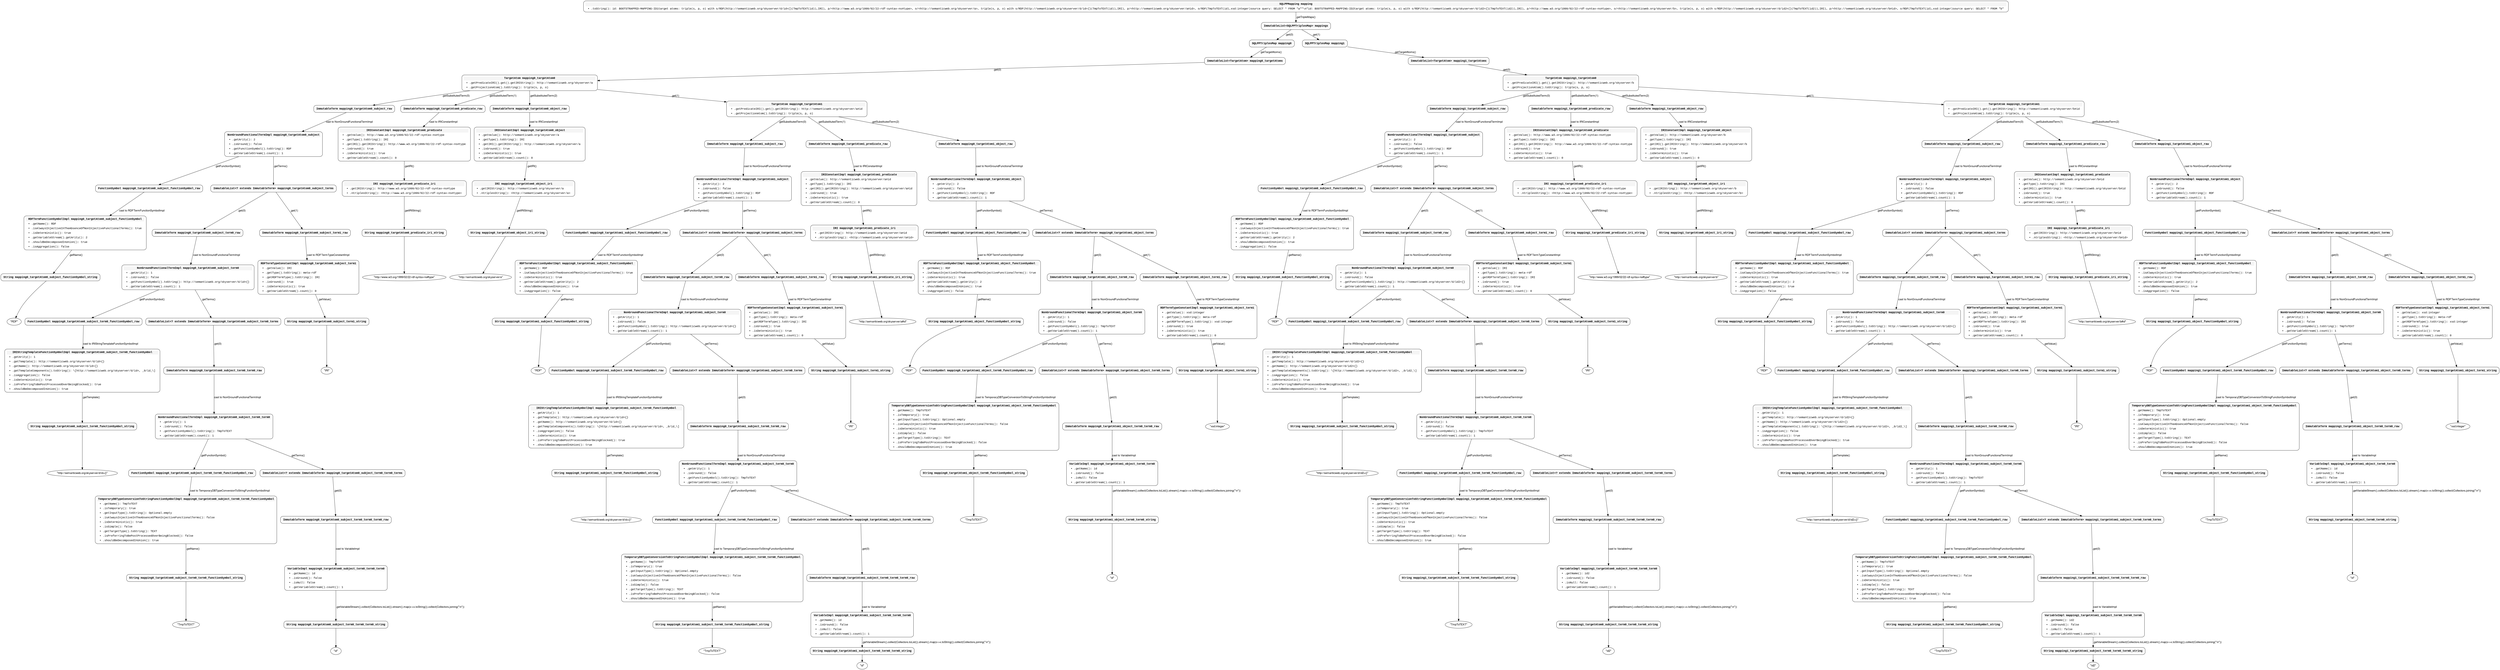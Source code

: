 digraph g {
  fontname="Helvetica,Arial,sans-serif"
  node [fontname="Helvetica,Arial,sans-serif"]
  edge [fontname="Helvetica,Arial,sans-serif"]
  graph [fontsize=30 labelloc="t" label="" splines=true overlap=false rankdir = "TD"];
  ratio = auto;
"SQLPPMapping mapping" [ style = "filled" penwidth = 1 fillcolor = "white" fontname = "Courier New" shape = "Mrecord" label =<<table border="0" cellborder="0" cellpadding="3" bgcolor="white"><tr><td bgcolor="grey96" align="center" colspan="2"><font color="black"><B>SQLPPMapping mapping</B></font></td></tr><tr><td align="left"> &bull; .toString(): id: BOOTSTRAPPED-MAPPING-ID1
target atoms: triple(s, p, o) with s/RDF(http://semanticweb.org/skyserver/d/id=\{\}(TmpToTEXT(id)),IRI), p/&lt;http://www.w3.org/1999/02/22-rdf-syntax-ns#type&gt;, o/&lt;http://semanticweb.org/skyserver/a&gt;, triple(s, p, o) with s/RDF(http://semanticweb.org/skyserver/d/id=\{\}(TmpToTEXT(id)),IRI), p/&lt;http://semanticweb.org/skyserver/a#id&gt;, o/RDF(TmpToTEXT(id),xsd:integer)
source query: SELECT * FROM &quot;a&quot;&quot;\n&quot;id: BOOTSTRAPPED-MAPPING-ID2
target atoms: triple(s, p, o) with s/RDF(http://semanticweb.org/skyserver/d/id2=\{\}(TmpToTEXT(id2)),IRI), p/&lt;http://www.w3.org/1999/02/22-rdf-syntax-ns#type&gt;, o/&lt;http://semanticweb.org/skyserver/b&gt;, triple(s, p, o) with s/RDF(http://semanticweb.org/skyserver/d/id2=\{\}(TmpToTEXT(id2)),IRI), p/&lt;http://semanticweb.org/skyserver/b#id&gt;, o/RDF(TmpToTEXT(id),xsd:integer)
source query: SELECT * FROM &quot;b&quot; </td></tr></table>> ];
"ImmutableList<SQLPPTriplesMap> mappings" [ style = "filled" penwidth = 1 fillcolor = "white" fontname = "Courier New" shape = "Mrecord" label =<<table border="0" cellborder="0" cellpadding="3" bgcolor="white"><tr><td bgcolor="grey96" align="center" colspan="2"><font color="black"><B>ImmutableList&lt;SQLPPTriplesMap&gt; mappings</B></font></td></tr></table>> ];
"SQLPPMapping mapping" -> "ImmutableList<SQLPPTriplesMap> mappings" [label = ".getTripleMaps()"];
"SQLPPTriplesMap mapping0" [ style = "filled" penwidth = 1 fillcolor = "white" fontname = "Courier New" shape = "Mrecord" label =<<table border="0" cellborder="0" cellpadding="3" bgcolor="white"><tr><td bgcolor="grey96" align="center" colspan="2"><font color="black"><B>SQLPPTriplesMap mapping0</B></font></td></tr></table>> ];
"ImmutableList<SQLPPTriplesMap> mappings" -> "SQLPPTriplesMap mapping0" [label = ".get(0)"];
"ImmutableList<TargetAtom> mapping0_targetAtoms" [ style = "filled" penwidth = 1 fillcolor = "white" fontname = "Courier New" shape = "Mrecord" label =<<table border="0" cellborder="0" cellpadding="3" bgcolor="white"><tr><td bgcolor="grey96" align="center" colspan="2"><font color="black"><B>ImmutableList&lt;TargetAtom&gt; mapping0_targetAtoms</B></font></td></tr></table>> ];
"SQLPPTriplesMap mapping0" -> "ImmutableList<TargetAtom> mapping0_targetAtoms" [label = ".getTargetAtoms()"];
"TargetAtom mapping0_targetAtom0" [ style = "filled" penwidth = 1 fillcolor = "white" fontname = "Courier New" shape = "Mrecord" label =<<table border="0" cellborder="0" cellpadding="3" bgcolor="white"><tr><td bgcolor="grey96" align="center" colspan="2"><font color="black"><B>TargetAtom mapping0_targetAtom0</B></font></td></tr><tr><td align="left"> &bull; .getPredicateIRI().get().getIRIString(): http://semanticweb.org/skyserver/a </td></tr><tr><td align="left"> &bull; .getProjectionAtom().toString(): triple(s, p, o) </td></tr></table>> ];
"ImmutableList<TargetAtom> mapping0_targetAtoms" -> "TargetAtom mapping0_targetAtom0" [label = ".get(0)"];
"ImmutableTerm mapping0_targetAtom0_subject_raw" [ style = "filled" penwidth = 1 fillcolor = "white" fontname = "Courier New" shape = "Mrecord" label =<<table border="0" cellborder="0" cellpadding="3" bgcolor="white"><tr><td bgcolor="grey96" align="center" colspan="2"><font color="black"><B>ImmutableTerm mapping0_targetAtom0_subject_raw</B></font></td></tr></table>> ];
"TargetAtom mapping0_targetAtom0" -> "ImmutableTerm mapping0_targetAtom0_subject_raw" [label = ".getSubstitutedTerm(0)"];
"NonGroundFunctionalTermImpl mapping0_targetAtom0_subject" [ style = "filled" penwidth = 1 fillcolor = "white" fontname = "Courier New" shape = "Mrecord" label =<<table border="0" cellborder="0" cellpadding="3" bgcolor="white"><tr><td bgcolor="grey96" align="center" colspan="2"><font color="black"><B>NonGroundFunctionalTermImpl mapping0_targetAtom0_subject</B></font></td></tr><tr><td align="left"> &bull; .getArity(): 2 </td></tr><tr><td align="left"> &bull; .isGround(): false </td></tr><tr><td align="left"> &bull; .getFunctionSymbol().toString(): RDF </td></tr><tr><td align="left"> &bull; .getVariableStream().count(): 1 </td></tr></table>> ];
"ImmutableTerm mapping0_targetAtom0_subject_raw" -> "NonGroundFunctionalTermImpl mapping0_targetAtom0_subject" [label = "cast to NonGroundFunctionalTermImpl"];
"FunctionSymbol mapping0_targetAtom0_subject_functionSymbol_raw" [ style = "filled" penwidth = 1 fillcolor = "white" fontname = "Courier New" shape = "Mrecord" label =<<table border="0" cellborder="0" cellpadding="3" bgcolor="white"><tr><td bgcolor="grey96" align="center" colspan="2"><font color="black"><B>FunctionSymbol mapping0_targetAtom0_subject_functionSymbol_raw</B></font></td></tr></table>> ];
"NonGroundFunctionalTermImpl mapping0_targetAtom0_subject" -> "FunctionSymbol mapping0_targetAtom0_subject_functionSymbol_raw" [label = ".getFunctionSymbol()"];
"RDFTermFunctionSymbolImpl mapping0_targetAtom0_subject_functionSymbol" [ style = "filled" penwidth = 1 fillcolor = "white" fontname = "Courier New" shape = "Mrecord" label =<<table border="0" cellborder="0" cellpadding="3" bgcolor="white"><tr><td bgcolor="grey96" align="center" colspan="2"><font color="black"><B>RDFTermFunctionSymbolImpl mapping0_targetAtom0_subject_functionSymbol</B></font></td></tr><tr><td align="left"> &bull; .getName(): RDF </td></tr><tr><td align="left"> &bull; .isAlwaysInjectiveInTheAbsenceOfNonInjectiveFunctionalTerms(): true </td></tr><tr><td align="left"> &bull; .isDeterministic(): true </td></tr><tr><td align="left"> &bull; .getVariableStream().getArity(): 2 </td></tr><tr><td align="left"> &bull; .shouldBeDecomposedInUnion(): true </td></tr><tr><td align="left"> &bull; .isAggregation(): false </td></tr></table>> ];
"FunctionSymbol mapping0_targetAtom0_subject_functionSymbol_raw" -> "RDFTermFunctionSymbolImpl mapping0_targetAtom0_subject_functionSymbol" [label = "cast to RDFTermFunctionSymbolImpl"];
"String mapping0_targetAtom0_subject_functionSymbol_string" [ style = "filled" penwidth = 1 fillcolor = "white" fontname = "Courier New" shape = "Mrecord" label =<<table border="0" cellborder="0" cellpadding="3" bgcolor="white"><tr><td bgcolor="grey96" align="center" colspan="2"><font color="black"><B>String mapping0_targetAtom0_subject_functionSymbol_string</B></font></td></tr></table>> ];
"RDFTermFunctionSymbolImpl mapping0_targetAtom0_subject_functionSymbol" -> "String mapping0_targetAtom0_subject_functionSymbol_string" [label = ".getName()"];
"String mapping0_targetAtom0_subject_functionSymbol_stringString" [ label = "\"RDF\""];
"String mapping0_targetAtom0_subject_functionSymbol_string" -> "String mapping0_targetAtom0_subject_functionSymbol_stringString";
"ImmutableList<? extends ImmutableTerm> mapping0_targetAtom0_subject_terms" [ style = "filled" penwidth = 1 fillcolor = "white" fontname = "Courier New" shape = "Mrecord" label =<<table border="0" cellborder="0" cellpadding="3" bgcolor="white"><tr><td bgcolor="grey96" align="center" colspan="2"><font color="black"><B>ImmutableList&lt;? extends ImmutableTerm&gt; mapping0_targetAtom0_subject_terms</B></font></td></tr></table>> ];
"NonGroundFunctionalTermImpl mapping0_targetAtom0_subject" -> "ImmutableList<? extends ImmutableTerm> mapping0_targetAtom0_subject_terms" [label = ".getTerms()"];
"ImmutableTerm mapping0_targetAtom0_subject_term0_raw" [ style = "filled" penwidth = 1 fillcolor = "white" fontname = "Courier New" shape = "Mrecord" label =<<table border="0" cellborder="0" cellpadding="3" bgcolor="white"><tr><td bgcolor="grey96" align="center" colspan="2"><font color="black"><B>ImmutableTerm mapping0_targetAtom0_subject_term0_raw</B></font></td></tr></table>> ];
"ImmutableList<? extends ImmutableTerm> mapping0_targetAtom0_subject_terms" -> "ImmutableTerm mapping0_targetAtom0_subject_term0_raw" [label = ".get(0)"];
"NonGroundFunctionalTermImpl mapping0_targetAtom0_subject_term0" [ style = "filled" penwidth = 1 fillcolor = "white" fontname = "Courier New" shape = "Mrecord" label =<<table border="0" cellborder="0" cellpadding="3" bgcolor="white"><tr><td bgcolor="grey96" align="center" colspan="2"><font color="black"><B>NonGroundFunctionalTermImpl mapping0_targetAtom0_subject_term0</B></font></td></tr><tr><td align="left"> &bull; .getArity(): 1 </td></tr><tr><td align="left"> &bull; .isGround(): false </td></tr><tr><td align="left"> &bull; .getFunctionSymbol().toString(): http://semanticweb.org/skyserver/d/id=\{\} </td></tr><tr><td align="left"> &bull; .getVariableStream().count(): 1 </td></tr></table>> ];
"ImmutableTerm mapping0_targetAtom0_subject_term0_raw" -> "NonGroundFunctionalTermImpl mapping0_targetAtom0_subject_term0" [label = "cast to NonGroundFunctionalTermImpl"];
"FunctionSymbol mapping0_targetAtom0_subject_term0_functionSymbol_raw" [ style = "filled" penwidth = 1 fillcolor = "white" fontname = "Courier New" shape = "Mrecord" label =<<table border="0" cellborder="0" cellpadding="3" bgcolor="white"><tr><td bgcolor="grey96" align="center" colspan="2"><font color="black"><B>FunctionSymbol mapping0_targetAtom0_subject_term0_functionSymbol_raw</B></font></td></tr></table>> ];
"NonGroundFunctionalTermImpl mapping0_targetAtom0_subject_term0" -> "FunctionSymbol mapping0_targetAtom0_subject_term0_functionSymbol_raw" [label = ".getFunctionSymbol()"];
"IRIStringTemplateFunctionSymbolImpl mapping0_targetAtom0_subject_term0_functionSymbol" [ style = "filled" penwidth = 1 fillcolor = "white" fontname = "Courier New" shape = "Mrecord" label =<<table border="0" cellborder="0" cellpadding="3" bgcolor="white"><tr><td bgcolor="grey96" align="center" colspan="2"><font color="black"><B>IRIStringTemplateFunctionSymbolImpl mapping0_targetAtom0_subject_term0_functionSymbol</B></font></td></tr><tr><td align="left"> &bull; .getArity(): 1 </td></tr><tr><td align="left"> &bull; .getTemplate(): http://semanticweb.org/skyserver/d/id=\{\} </td></tr><tr><td align="left"> &bull; .getName(): http://semanticweb.org/skyserver/d/id=\{\} </td></tr><tr><td align="left"> &bull; .getTemplateComponents().toString(): \[http://semanticweb.org/skyserver/d/id=, _0/id_\] </td></tr><tr><td align="left"> &bull; .isAggregation(): false </td></tr><tr><td align="left"> &bull; .isDeterministic(): true </td></tr><tr><td align="left"> &bull; .isPreferringToBePostProcessedOverBeingBlocked(): true </td></tr><tr><td align="left"> &bull; .shouldBeDecomposedInUnion(): true </td></tr></table>> ];
"FunctionSymbol mapping0_targetAtom0_subject_term0_functionSymbol_raw" -> "IRIStringTemplateFunctionSymbolImpl mapping0_targetAtom0_subject_term0_functionSymbol" [label = "cast to IRIStringTemplateFunctionSymbolImpl"];
"String mapping0_targetAtom0_subject_term0_functionSymbol_string" [ style = "filled" penwidth = 1 fillcolor = "white" fontname = "Courier New" shape = "Mrecord" label =<<table border="0" cellborder="0" cellpadding="3" bgcolor="white"><tr><td bgcolor="grey96" align="center" colspan="2"><font color="black"><B>String mapping0_targetAtom0_subject_term0_functionSymbol_string</B></font></td></tr></table>> ];
"IRIStringTemplateFunctionSymbolImpl mapping0_targetAtom0_subject_term0_functionSymbol" -> "String mapping0_targetAtom0_subject_term0_functionSymbol_string" [label = ".getTemplate()"];
"String mapping0_targetAtom0_subject_term0_functionSymbol_stringString" [ label = "\"http://semanticweb.org/skyserver/d/id=\{\}\""];
"String mapping0_targetAtom0_subject_term0_functionSymbol_string" -> "String mapping0_targetAtom0_subject_term0_functionSymbol_stringString";
"ImmutableList<? extends ImmutableTerm> mapping0_targetAtom0_subject_term0_terms" [ style = "filled" penwidth = 1 fillcolor = "white" fontname = "Courier New" shape = "Mrecord" label =<<table border="0" cellborder="0" cellpadding="3" bgcolor="white"><tr><td bgcolor="grey96" align="center" colspan="2"><font color="black"><B>ImmutableList&lt;? extends ImmutableTerm&gt; mapping0_targetAtom0_subject_term0_terms</B></font></td></tr></table>> ];
"NonGroundFunctionalTermImpl mapping0_targetAtom0_subject_term0" -> "ImmutableList<? extends ImmutableTerm> mapping0_targetAtom0_subject_term0_terms" [label = ".getTerms()"];
"ImmutableTerm mapping0_targetAtom0_subject_term0_term0_raw" [ style = "filled" penwidth = 1 fillcolor = "white" fontname = "Courier New" shape = "Mrecord" label =<<table border="0" cellborder="0" cellpadding="3" bgcolor="white"><tr><td bgcolor="grey96" align="center" colspan="2"><font color="black"><B>ImmutableTerm mapping0_targetAtom0_subject_term0_term0_raw</B></font></td></tr></table>> ];
"ImmutableList<? extends ImmutableTerm> mapping0_targetAtom0_subject_term0_terms" -> "ImmutableTerm mapping0_targetAtom0_subject_term0_term0_raw" [label = ".get(0)"];
"NonGroundFunctionalTermImpl mapping0_targetAtom0_subject_term0_term0" [ style = "filled" penwidth = 1 fillcolor = "white" fontname = "Courier New" shape = "Mrecord" label =<<table border="0" cellborder="0" cellpadding="3" bgcolor="white"><tr><td bgcolor="grey96" align="center" colspan="2"><font color="black"><B>NonGroundFunctionalTermImpl mapping0_targetAtom0_subject_term0_term0</B></font></td></tr><tr><td align="left"> &bull; .getArity(): 1 </td></tr><tr><td align="left"> &bull; .isGround(): false </td></tr><tr><td align="left"> &bull; .getFunctionSymbol().toString(): TmpToTEXT </td></tr><tr><td align="left"> &bull; .getVariableStream().count(): 1 </td></tr></table>> ];
"ImmutableTerm mapping0_targetAtom0_subject_term0_term0_raw" -> "NonGroundFunctionalTermImpl mapping0_targetAtom0_subject_term0_term0" [label = "cast to NonGroundFunctionalTermImpl"];
"FunctionSymbol mapping0_targetAtom0_subject_term0_term0_functionSymbol_raw" [ style = "filled" penwidth = 1 fillcolor = "white" fontname = "Courier New" shape = "Mrecord" label =<<table border="0" cellborder="0" cellpadding="3" bgcolor="white"><tr><td bgcolor="grey96" align="center" colspan="2"><font color="black"><B>FunctionSymbol mapping0_targetAtom0_subject_term0_term0_functionSymbol_raw</B></font></td></tr></table>> ];
"NonGroundFunctionalTermImpl mapping0_targetAtom0_subject_term0_term0" -> "FunctionSymbol mapping0_targetAtom0_subject_term0_term0_functionSymbol_raw" [label = ".getFunctionSymbol()"];
"TemporaryDBTypeConversionToStringFunctionSymbolImpl mapping0_targetAtom0_subject_term0_term0_functionSymbol" [ style = "filled" penwidth = 1 fillcolor = "white" fontname = "Courier New" shape = "Mrecord" label =<<table border="0" cellborder="0" cellpadding="3" bgcolor="white"><tr><td bgcolor="grey96" align="center" colspan="2"><font color="black"><B>TemporaryDBTypeConversionToStringFunctionSymbolImpl mapping0_targetAtom0_subject_term0_term0_functionSymbol</B></font></td></tr><tr><td align="left"> &bull; .getName(): TmpToTEXT </td></tr><tr><td align="left"> &bull; .isTemporary(): true </td></tr><tr><td align="left"> &bull; .getInputType().toString(): Optional.empty </td></tr><tr><td align="left"> &bull; .isAlwaysInjectiveInTheAbsenceOfNonInjectiveFunctionalTerms(): false </td></tr><tr><td align="left"> &bull; .isDeterministic(): true </td></tr><tr><td align="left"> &bull; .isSimple(): false </td></tr><tr><td align="left"> &bull; .getTargetType().toString(): TEXT </td></tr><tr><td align="left"> &bull; .isPreferringToBePostProcessedOverBeingBlocked(): false </td></tr><tr><td align="left"> &bull; .shouldBeDecomposedInUnion(): true </td></tr></table>> ];
"FunctionSymbol mapping0_targetAtom0_subject_term0_term0_functionSymbol_raw" -> "TemporaryDBTypeConversionToStringFunctionSymbolImpl mapping0_targetAtom0_subject_term0_term0_functionSymbol" [label = "cast to TemporaryDBTypeConversionToStringFunctionSymbolImpl"];
"String mapping0_targetAtom0_subject_term0_term0_functionSymbol_string" [ style = "filled" penwidth = 1 fillcolor = "white" fontname = "Courier New" shape = "Mrecord" label =<<table border="0" cellborder="0" cellpadding="3" bgcolor="white"><tr><td bgcolor="grey96" align="center" colspan="2"><font color="black"><B>String mapping0_targetAtom0_subject_term0_term0_functionSymbol_string</B></font></td></tr></table>> ];
"TemporaryDBTypeConversionToStringFunctionSymbolImpl mapping0_targetAtom0_subject_term0_term0_functionSymbol" -> "String mapping0_targetAtom0_subject_term0_term0_functionSymbol_string" [label = ".getName()"];
"String mapping0_targetAtom0_subject_term0_term0_functionSymbol_stringString" [ label = "\"TmpToTEXT\""];
"String mapping0_targetAtom0_subject_term0_term0_functionSymbol_string" -> "String mapping0_targetAtom0_subject_term0_term0_functionSymbol_stringString";
"ImmutableList<? extends ImmutableTerm> mapping0_targetAtom0_subject_term0_term0_terms" [ style = "filled" penwidth = 1 fillcolor = "white" fontname = "Courier New" shape = "Mrecord" label =<<table border="0" cellborder="0" cellpadding="3" bgcolor="white"><tr><td bgcolor="grey96" align="center" colspan="2"><font color="black"><B>ImmutableList&lt;? extends ImmutableTerm&gt; mapping0_targetAtom0_subject_term0_term0_terms</B></font></td></tr></table>> ];
"NonGroundFunctionalTermImpl mapping0_targetAtom0_subject_term0_term0" -> "ImmutableList<? extends ImmutableTerm> mapping0_targetAtom0_subject_term0_term0_terms" [label = ".getTerms()"];
"ImmutableTerm mapping0_targetAtom0_subject_term0_term0_term0_raw" [ style = "filled" penwidth = 1 fillcolor = "white" fontname = "Courier New" shape = "Mrecord" label =<<table border="0" cellborder="0" cellpadding="3" bgcolor="white"><tr><td bgcolor="grey96" align="center" colspan="2"><font color="black"><B>ImmutableTerm mapping0_targetAtom0_subject_term0_term0_term0_raw</B></font></td></tr></table>> ];
"ImmutableList<? extends ImmutableTerm> mapping0_targetAtom0_subject_term0_term0_terms" -> "ImmutableTerm mapping0_targetAtom0_subject_term0_term0_term0_raw" [label = ".get(0)"];
"VariableImpl mapping0_targetAtom0_subject_term0_term0_term0" [ style = "filled" penwidth = 1 fillcolor = "white" fontname = "Courier New" shape = "Mrecord" label =<<table border="0" cellborder="0" cellpadding="3" bgcolor="white"><tr><td bgcolor="grey96" align="center" colspan="2"><font color="black"><B>VariableImpl mapping0_targetAtom0_subject_term0_term0_term0</B></font></td></tr><tr><td align="left"> &bull; .getName(): id </td></tr><tr><td align="left"> &bull; .isGround(): false </td></tr><tr><td align="left"> &bull; .isNull: false </td></tr><tr><td align="left"> &bull; .getVariableStream().count(): 1 </td></tr></table>> ];
"ImmutableTerm mapping0_targetAtom0_subject_term0_term0_term0_raw" -> "VariableImpl mapping0_targetAtom0_subject_term0_term0_term0" [label = "cast to VariableImpl"];
"String mapping0_targetAtom0_subject_term0_term0_term0_string" [ style = "filled" penwidth = 1 fillcolor = "white" fontname = "Courier New" shape = "Mrecord" label =<<table border="0" cellborder="0" cellpadding="3" bgcolor="white"><tr><td bgcolor="grey96" align="center" colspan="2"><font color="black"><B>String mapping0_targetAtom0_subject_term0_term0_term0_string</B></font></td></tr></table>> ];
"VariableImpl mapping0_targetAtom0_subject_term0_term0_term0" -> "String mapping0_targetAtom0_subject_term0_term0_term0_string" [label = ".getVariableStream().collect(Collectors.toList()).stream().map(x->x.toString()).collect(Collectors.joining(\"\\n\"))"];
"String mapping0_targetAtom0_subject_term0_term0_term0_stringString" [ label = "\"id\""];
"String mapping0_targetAtom0_subject_term0_term0_term0_string" -> "String mapping0_targetAtom0_subject_term0_term0_term0_stringString";
"ImmutableTerm mapping0_targetAtom0_subject_term1_raw" [ style = "filled" penwidth = 1 fillcolor = "white" fontname = "Courier New" shape = "Mrecord" label =<<table border="0" cellborder="0" cellpadding="3" bgcolor="white"><tr><td bgcolor="grey96" align="center" colspan="2"><font color="black"><B>ImmutableTerm mapping0_targetAtom0_subject_term1_raw</B></font></td></tr></table>> ];
"ImmutableList<? extends ImmutableTerm> mapping0_targetAtom0_subject_terms" -> "ImmutableTerm mapping0_targetAtom0_subject_term1_raw" [label = ".get(1)"];
"RDFTermTypeConstantImpl mapping0_targetAtom0_subject_term1" [ style = "filled" penwidth = 1 fillcolor = "white" fontname = "Courier New" shape = "Mrecord" label =<<table border="0" cellborder="0" cellpadding="3" bgcolor="white"><tr><td bgcolor="grey96" align="center" colspan="2"><font color="black"><B>RDFTermTypeConstantImpl mapping0_targetAtom0_subject_term1</B></font></td></tr><tr><td align="left"> &bull; .getValue(): IRI </td></tr><tr><td align="left"> &bull; .getType().toString(): meta-rdf </td></tr><tr><td align="left"> &bull; .getRDFTermType().toString(): IRI </td></tr><tr><td align="left"> &bull; .isGround(): true </td></tr><tr><td align="left"> &bull; .isDeterministic(): true </td></tr><tr><td align="left"> &bull; .getVariableStream().count(): 0 </td></tr></table>> ];
"ImmutableTerm mapping0_targetAtom0_subject_term1_raw" -> "RDFTermTypeConstantImpl mapping0_targetAtom0_subject_term1" [label = "cast to RDFTermTypeConstantImpl"];
"String mapping0_targetAtom0_subject_term1_string" [ style = "filled" penwidth = 1 fillcolor = "white" fontname = "Courier New" shape = "Mrecord" label =<<table border="0" cellborder="0" cellpadding="3" bgcolor="white"><tr><td bgcolor="grey96" align="center" colspan="2"><font color="black"><B>String mapping0_targetAtom0_subject_term1_string</B></font></td></tr></table>> ];
"RDFTermTypeConstantImpl mapping0_targetAtom0_subject_term1" -> "String mapping0_targetAtom0_subject_term1_string" [label = ".getValue()"];
"String mapping0_targetAtom0_subject_term1_stringString" [ label = "\"IRI\""];
"String mapping0_targetAtom0_subject_term1_string" -> "String mapping0_targetAtom0_subject_term1_stringString";
"ImmutableTerm mapping0_targetAtom0_predicate_raw" [ style = "filled" penwidth = 1 fillcolor = "white" fontname = "Courier New" shape = "Mrecord" label =<<table border="0" cellborder="0" cellpadding="3" bgcolor="white"><tr><td bgcolor="grey96" align="center" colspan="2"><font color="black"><B>ImmutableTerm mapping0_targetAtom0_predicate_raw</B></font></td></tr></table>> ];
"TargetAtom mapping0_targetAtom0" -> "ImmutableTerm mapping0_targetAtom0_predicate_raw" [label = ".getSubstitutedTerm(1)"];
"IRIConstantImpl mapping0_targetAtom0_predicate" [ style = "filled" penwidth = 1 fillcolor = "white" fontname = "Courier New" shape = "Mrecord" label =<<table border="0" cellborder="0" cellpadding="3" bgcolor="white"><tr><td bgcolor="grey96" align="center" colspan="2"><font color="black"><B>IRIConstantImpl mapping0_targetAtom0_predicate</B></font></td></tr><tr><td align="left"> &bull; .getValue(): http://www.w3.org/1999/02/22-rdf-syntax-ns#type </td></tr><tr><td align="left"> &bull; .getType().toString(): IRI </td></tr><tr><td align="left"> &bull; .getIRI().getIRIString(): http://www.w3.org/1999/02/22-rdf-syntax-ns#type </td></tr><tr><td align="left"> &bull; .isGround(): true </td></tr><tr><td align="left"> &bull; .isDeterministic(): true </td></tr><tr><td align="left"> &bull; .getVariableStream().count(): 0 </td></tr></table>> ];
"ImmutableTerm mapping0_targetAtom0_predicate_raw" -> "IRIConstantImpl mapping0_targetAtom0_predicate" [label = "cast to IRIConstantImpl"];
"IRI mapping0_targetAtom0_predicate_iri" [ style = "filled" penwidth = 1 fillcolor = "white" fontname = "Courier New" shape = "Mrecord" label =<<table border="0" cellborder="0" cellpadding="3" bgcolor="white"><tr><td bgcolor="grey96" align="center" colspan="2"><font color="black"><B>IRI mapping0_targetAtom0_predicate_iri</B></font></td></tr><tr><td align="left"> &bull; .getIRIString(): http://www.w3.org/1999/02/22-rdf-syntax-ns#type </td></tr><tr><td align="left"> &bull; .ntriplesString(): &lt;http://www.w3.org/1999/02/22-rdf-syntax-ns#type&gt; </td></tr></table>> ];
"IRIConstantImpl mapping0_targetAtom0_predicate" -> "IRI mapping0_targetAtom0_predicate_iri" [label = ".getIRI()"];
"String mapping0_targetAtom0_predicate_iri_string" [ style = "filled" penwidth = 1 fillcolor = "white" fontname = "Courier New" shape = "Mrecord" label =<<table border="0" cellborder="0" cellpadding="3" bgcolor="white"><tr><td bgcolor="grey96" align="center" colspan="2"><font color="black"><B>String mapping0_targetAtom0_predicate_iri_string</B></font></td></tr></table>> ];
"IRI mapping0_targetAtom0_predicate_iri" -> "String mapping0_targetAtom0_predicate_iri_string" [label = ".getIRIString()"];
"String mapping0_targetAtom0_predicate_iri_stringString" [ label = "\"http://www.w3.org/1999/02/22-rdf-syntax-ns#type\""];
"String mapping0_targetAtom0_predicate_iri_string" -> "String mapping0_targetAtom0_predicate_iri_stringString";
"ImmutableTerm mapping0_targetAtom0_object_raw" [ style = "filled" penwidth = 1 fillcolor = "white" fontname = "Courier New" shape = "Mrecord" label =<<table border="0" cellborder="0" cellpadding="3" bgcolor="white"><tr><td bgcolor="grey96" align="center" colspan="2"><font color="black"><B>ImmutableTerm mapping0_targetAtom0_object_raw</B></font></td></tr></table>> ];
"TargetAtom mapping0_targetAtom0" -> "ImmutableTerm mapping0_targetAtom0_object_raw" [label = ".getSubstitutedTerm(2)"];
"IRIConstantImpl mapping0_targetAtom0_object" [ style = "filled" penwidth = 1 fillcolor = "white" fontname = "Courier New" shape = "Mrecord" label =<<table border="0" cellborder="0" cellpadding="3" bgcolor="white"><tr><td bgcolor="grey96" align="center" colspan="2"><font color="black"><B>IRIConstantImpl mapping0_targetAtom0_object</B></font></td></tr><tr><td align="left"> &bull; .getValue(): http://semanticweb.org/skyserver/a </td></tr><tr><td align="left"> &bull; .getType().toString(): IRI </td></tr><tr><td align="left"> &bull; .getIRI().getIRIString(): http://semanticweb.org/skyserver/a </td></tr><tr><td align="left"> &bull; .isGround(): true </td></tr><tr><td align="left"> &bull; .isDeterministic(): true </td></tr><tr><td align="left"> &bull; .getVariableStream().count(): 0 </td></tr></table>> ];
"ImmutableTerm mapping0_targetAtom0_object_raw" -> "IRIConstantImpl mapping0_targetAtom0_object" [label = "cast to IRIConstantImpl"];
"IRI mapping0_targetAtom0_object_iri" [ style = "filled" penwidth = 1 fillcolor = "white" fontname = "Courier New" shape = "Mrecord" label =<<table border="0" cellborder="0" cellpadding="3" bgcolor="white"><tr><td bgcolor="grey96" align="center" colspan="2"><font color="black"><B>IRI mapping0_targetAtom0_object_iri</B></font></td></tr><tr><td align="left"> &bull; .getIRIString(): http://semanticweb.org/skyserver/a </td></tr><tr><td align="left"> &bull; .ntriplesString(): &lt;http://semanticweb.org/skyserver/a&gt; </td></tr></table>> ];
"IRIConstantImpl mapping0_targetAtom0_object" -> "IRI mapping0_targetAtom0_object_iri" [label = ".getIRI()"];
"String mapping0_targetAtom0_object_iri_string" [ style = "filled" penwidth = 1 fillcolor = "white" fontname = "Courier New" shape = "Mrecord" label =<<table border="0" cellborder="0" cellpadding="3" bgcolor="white"><tr><td bgcolor="grey96" align="center" colspan="2"><font color="black"><B>String mapping0_targetAtom0_object_iri_string</B></font></td></tr></table>> ];
"IRI mapping0_targetAtom0_object_iri" -> "String mapping0_targetAtom0_object_iri_string" [label = ".getIRIString()"];
"String mapping0_targetAtom0_object_iri_stringString" [ label = "\"http://semanticweb.org/skyserver/a\""];
"String mapping0_targetAtom0_object_iri_string" -> "String mapping0_targetAtom0_object_iri_stringString";
"TargetAtom mapping0_targetAtom1" [ style = "filled" penwidth = 1 fillcolor = "white" fontname = "Courier New" shape = "Mrecord" label =<<table border="0" cellborder="0" cellpadding="3" bgcolor="white"><tr><td bgcolor="grey96" align="center" colspan="2"><font color="black"><B>TargetAtom mapping0_targetAtom1</B></font></td></tr><tr><td align="left"> &bull; .getPredicateIRI().get().getIRIString(): http://semanticweb.org/skyserver/a#id </td></tr><tr><td align="left"> &bull; .getProjectionAtom().toString(): triple(s, p, o) </td></tr></table>> ];
"TargetAtom mapping0_targetAtom0" -> "TargetAtom mapping0_targetAtom1" [label = ".get(1)"];
"ImmutableTerm mapping0_targetAtom1_subject_raw" [ style = "filled" penwidth = 1 fillcolor = "white" fontname = "Courier New" shape = "Mrecord" label =<<table border="0" cellborder="0" cellpadding="3" bgcolor="white"><tr><td bgcolor="grey96" align="center" colspan="2"><font color="black"><B>ImmutableTerm mapping0_targetAtom1_subject_raw</B></font></td></tr></table>> ];
"TargetAtom mapping0_targetAtom1" -> "ImmutableTerm mapping0_targetAtom1_subject_raw" [label = ".getSubstitutedTerm(0)"];
"NonGroundFunctionalTermImpl mapping0_targetAtom1_subject" [ style = "filled" penwidth = 1 fillcolor = "white" fontname = "Courier New" shape = "Mrecord" label =<<table border="0" cellborder="0" cellpadding="3" bgcolor="white"><tr><td bgcolor="grey96" align="center" colspan="2"><font color="black"><B>NonGroundFunctionalTermImpl mapping0_targetAtom1_subject</B></font></td></tr><tr><td align="left"> &bull; .getArity(): 2 </td></tr><tr><td align="left"> &bull; .isGround(): false </td></tr><tr><td align="left"> &bull; .getFunctionSymbol().toString(): RDF </td></tr><tr><td align="left"> &bull; .getVariableStream().count(): 1 </td></tr></table>> ];
"ImmutableTerm mapping0_targetAtom1_subject_raw" -> "NonGroundFunctionalTermImpl mapping0_targetAtom1_subject" [label = "cast to NonGroundFunctionalTermImpl"];
"FunctionSymbol mapping0_targetAtom1_subject_functionSymbol_raw" [ style = "filled" penwidth = 1 fillcolor = "white" fontname = "Courier New" shape = "Mrecord" label =<<table border="0" cellborder="0" cellpadding="3" bgcolor="white"><tr><td bgcolor="grey96" align="center" colspan="2"><font color="black"><B>FunctionSymbol mapping0_targetAtom1_subject_functionSymbol_raw</B></font></td></tr></table>> ];
"NonGroundFunctionalTermImpl mapping0_targetAtom1_subject" -> "FunctionSymbol mapping0_targetAtom1_subject_functionSymbol_raw" [label = ".getFunctionSymbol()"];
"RDFTermFunctionSymbolImpl mapping0_targetAtom1_subject_functionSymbol" [ style = "filled" penwidth = 1 fillcolor = "white" fontname = "Courier New" shape = "Mrecord" label =<<table border="0" cellborder="0" cellpadding="3" bgcolor="white"><tr><td bgcolor="grey96" align="center" colspan="2"><font color="black"><B>RDFTermFunctionSymbolImpl mapping0_targetAtom1_subject_functionSymbol</B></font></td></tr><tr><td align="left"> &bull; .getName(): RDF </td></tr><tr><td align="left"> &bull; .isAlwaysInjectiveInTheAbsenceOfNonInjectiveFunctionalTerms(): true </td></tr><tr><td align="left"> &bull; .isDeterministic(): true </td></tr><tr><td align="left"> &bull; .getVariableStream().getArity(): 2 </td></tr><tr><td align="left"> &bull; .shouldBeDecomposedInUnion(): true </td></tr><tr><td align="left"> &bull; .isAggregation(): false </td></tr></table>> ];
"FunctionSymbol mapping0_targetAtom1_subject_functionSymbol_raw" -> "RDFTermFunctionSymbolImpl mapping0_targetAtom1_subject_functionSymbol" [label = "cast to RDFTermFunctionSymbolImpl"];
"String mapping0_targetAtom1_subject_functionSymbol_string" [ style = "filled" penwidth = 1 fillcolor = "white" fontname = "Courier New" shape = "Mrecord" label =<<table border="0" cellborder="0" cellpadding="3" bgcolor="white"><tr><td bgcolor="grey96" align="center" colspan="2"><font color="black"><B>String mapping0_targetAtom1_subject_functionSymbol_string</B></font></td></tr></table>> ];
"RDFTermFunctionSymbolImpl mapping0_targetAtom1_subject_functionSymbol" -> "String mapping0_targetAtom1_subject_functionSymbol_string" [label = ".getName()"];
"String mapping0_targetAtom1_subject_functionSymbol_stringString" [ label = "\"RDF\""];
"String mapping0_targetAtom1_subject_functionSymbol_string" -> "String mapping0_targetAtom1_subject_functionSymbol_stringString";
"ImmutableList<? extends ImmutableTerm> mapping0_targetAtom1_subject_terms" [ style = "filled" penwidth = 1 fillcolor = "white" fontname = "Courier New" shape = "Mrecord" label =<<table border="0" cellborder="0" cellpadding="3" bgcolor="white"><tr><td bgcolor="grey96" align="center" colspan="2"><font color="black"><B>ImmutableList&lt;? extends ImmutableTerm&gt; mapping0_targetAtom1_subject_terms</B></font></td></tr></table>> ];
"NonGroundFunctionalTermImpl mapping0_targetAtom1_subject" -> "ImmutableList<? extends ImmutableTerm> mapping0_targetAtom1_subject_terms" [label = ".getTerms()"];
"ImmutableTerm mapping0_targetAtom1_subject_term0_raw" [ style = "filled" penwidth = 1 fillcolor = "white" fontname = "Courier New" shape = "Mrecord" label =<<table border="0" cellborder="0" cellpadding="3" bgcolor="white"><tr><td bgcolor="grey96" align="center" colspan="2"><font color="black"><B>ImmutableTerm mapping0_targetAtom1_subject_term0_raw</B></font></td></tr></table>> ];
"ImmutableList<? extends ImmutableTerm> mapping0_targetAtom1_subject_terms" -> "ImmutableTerm mapping0_targetAtom1_subject_term0_raw" [label = ".get(0)"];
"NonGroundFunctionalTermImpl mapping0_targetAtom1_subject_term0" [ style = "filled" penwidth = 1 fillcolor = "white" fontname = "Courier New" shape = "Mrecord" label =<<table border="0" cellborder="0" cellpadding="3" bgcolor="white"><tr><td bgcolor="grey96" align="center" colspan="2"><font color="black"><B>NonGroundFunctionalTermImpl mapping0_targetAtom1_subject_term0</B></font></td></tr><tr><td align="left"> &bull; .getArity(): 1 </td></tr><tr><td align="left"> &bull; .isGround(): false </td></tr><tr><td align="left"> &bull; .getFunctionSymbol().toString(): http://semanticweb.org/skyserver/d/id=\{\} </td></tr><tr><td align="left"> &bull; .getVariableStream().count(): 1 </td></tr></table>> ];
"ImmutableTerm mapping0_targetAtom1_subject_term0_raw" -> "NonGroundFunctionalTermImpl mapping0_targetAtom1_subject_term0" [label = "cast to NonGroundFunctionalTermImpl"];
"FunctionSymbol mapping0_targetAtom1_subject_term0_functionSymbol_raw" [ style = "filled" penwidth = 1 fillcolor = "white" fontname = "Courier New" shape = "Mrecord" label =<<table border="0" cellborder="0" cellpadding="3" bgcolor="white"><tr><td bgcolor="grey96" align="center" colspan="2"><font color="black"><B>FunctionSymbol mapping0_targetAtom1_subject_term0_functionSymbol_raw</B></font></td></tr></table>> ];
"NonGroundFunctionalTermImpl mapping0_targetAtom1_subject_term0" -> "FunctionSymbol mapping0_targetAtom1_subject_term0_functionSymbol_raw" [label = ".getFunctionSymbol()"];
"IRIStringTemplateFunctionSymbolImpl mapping0_targetAtom1_subject_term0_functionSymbol" [ style = "filled" penwidth = 1 fillcolor = "white" fontname = "Courier New" shape = "Mrecord" label =<<table border="0" cellborder="0" cellpadding="3" bgcolor="white"><tr><td bgcolor="grey96" align="center" colspan="2"><font color="black"><B>IRIStringTemplateFunctionSymbolImpl mapping0_targetAtom1_subject_term0_functionSymbol</B></font></td></tr><tr><td align="left"> &bull; .getArity(): 1 </td></tr><tr><td align="left"> &bull; .getTemplate(): http://semanticweb.org/skyserver/d/id=\{\} </td></tr><tr><td align="left"> &bull; .getName(): http://semanticweb.org/skyserver/d/id=\{\} </td></tr><tr><td align="left"> &bull; .getTemplateComponents().toString(): \[http://semanticweb.org/skyserver/d/id=, _0/id_\] </td></tr><tr><td align="left"> &bull; .isAggregation(): false </td></tr><tr><td align="left"> &bull; .isDeterministic(): true </td></tr><tr><td align="left"> &bull; .isPreferringToBePostProcessedOverBeingBlocked(): true </td></tr><tr><td align="left"> &bull; .shouldBeDecomposedInUnion(): true </td></tr></table>> ];
"FunctionSymbol mapping0_targetAtom1_subject_term0_functionSymbol_raw" -> "IRIStringTemplateFunctionSymbolImpl mapping0_targetAtom1_subject_term0_functionSymbol" [label = "cast to IRIStringTemplateFunctionSymbolImpl"];
"String mapping0_targetAtom1_subject_term0_functionSymbol_string" [ style = "filled" penwidth = 1 fillcolor = "white" fontname = "Courier New" shape = "Mrecord" label =<<table border="0" cellborder="0" cellpadding="3" bgcolor="white"><tr><td bgcolor="grey96" align="center" colspan="2"><font color="black"><B>String mapping0_targetAtom1_subject_term0_functionSymbol_string</B></font></td></tr></table>> ];
"IRIStringTemplateFunctionSymbolImpl mapping0_targetAtom1_subject_term0_functionSymbol" -> "String mapping0_targetAtom1_subject_term0_functionSymbol_string" [label = ".getTemplate()"];
"String mapping0_targetAtom1_subject_term0_functionSymbol_stringString" [ label = "\"http://semanticweb.org/skyserver/d/id=\{\}\""];
"String mapping0_targetAtom1_subject_term0_functionSymbol_string" -> "String mapping0_targetAtom1_subject_term0_functionSymbol_stringString";
"ImmutableList<? extends ImmutableTerm> mapping0_targetAtom1_subject_term0_terms" [ style = "filled" penwidth = 1 fillcolor = "white" fontname = "Courier New" shape = "Mrecord" label =<<table border="0" cellborder="0" cellpadding="3" bgcolor="white"><tr><td bgcolor="grey96" align="center" colspan="2"><font color="black"><B>ImmutableList&lt;? extends ImmutableTerm&gt; mapping0_targetAtom1_subject_term0_terms</B></font></td></tr></table>> ];
"NonGroundFunctionalTermImpl mapping0_targetAtom1_subject_term0" -> "ImmutableList<? extends ImmutableTerm> mapping0_targetAtom1_subject_term0_terms" [label = ".getTerms()"];
"ImmutableTerm mapping0_targetAtom1_subject_term0_term0_raw" [ style = "filled" penwidth = 1 fillcolor = "white" fontname = "Courier New" shape = "Mrecord" label =<<table border="0" cellborder="0" cellpadding="3" bgcolor="white"><tr><td bgcolor="grey96" align="center" colspan="2"><font color="black"><B>ImmutableTerm mapping0_targetAtom1_subject_term0_term0_raw</B></font></td></tr></table>> ];
"ImmutableList<? extends ImmutableTerm> mapping0_targetAtom1_subject_term0_terms" -> "ImmutableTerm mapping0_targetAtom1_subject_term0_term0_raw" [label = ".get(0)"];
"NonGroundFunctionalTermImpl mapping0_targetAtom1_subject_term0_term0" [ style = "filled" penwidth = 1 fillcolor = "white" fontname = "Courier New" shape = "Mrecord" label =<<table border="0" cellborder="0" cellpadding="3" bgcolor="white"><tr><td bgcolor="grey96" align="center" colspan="2"><font color="black"><B>NonGroundFunctionalTermImpl mapping0_targetAtom1_subject_term0_term0</B></font></td></tr><tr><td align="left"> &bull; .getArity(): 1 </td></tr><tr><td align="left"> &bull; .isGround(): false </td></tr><tr><td align="left"> &bull; .getFunctionSymbol().toString(): TmpToTEXT </td></tr><tr><td align="left"> &bull; .getVariableStream().count(): 1 </td></tr></table>> ];
"ImmutableTerm mapping0_targetAtom1_subject_term0_term0_raw" -> "NonGroundFunctionalTermImpl mapping0_targetAtom1_subject_term0_term0" [label = "cast to NonGroundFunctionalTermImpl"];
"FunctionSymbol mapping0_targetAtom1_subject_term0_term0_functionSymbol_raw" [ style = "filled" penwidth = 1 fillcolor = "white" fontname = "Courier New" shape = "Mrecord" label =<<table border="0" cellborder="0" cellpadding="3" bgcolor="white"><tr><td bgcolor="grey96" align="center" colspan="2"><font color="black"><B>FunctionSymbol mapping0_targetAtom1_subject_term0_term0_functionSymbol_raw</B></font></td></tr></table>> ];
"NonGroundFunctionalTermImpl mapping0_targetAtom1_subject_term0_term0" -> "FunctionSymbol mapping0_targetAtom1_subject_term0_term0_functionSymbol_raw" [label = ".getFunctionSymbol()"];
"TemporaryDBTypeConversionToStringFunctionSymbolImpl mapping0_targetAtom1_subject_term0_term0_functionSymbol" [ style = "filled" penwidth = 1 fillcolor = "white" fontname = "Courier New" shape = "Mrecord" label =<<table border="0" cellborder="0" cellpadding="3" bgcolor="white"><tr><td bgcolor="grey96" align="center" colspan="2"><font color="black"><B>TemporaryDBTypeConversionToStringFunctionSymbolImpl mapping0_targetAtom1_subject_term0_term0_functionSymbol</B></font></td></tr><tr><td align="left"> &bull; .getName(): TmpToTEXT </td></tr><tr><td align="left"> &bull; .isTemporary(): true </td></tr><tr><td align="left"> &bull; .getInputType().toString(): Optional.empty </td></tr><tr><td align="left"> &bull; .isAlwaysInjectiveInTheAbsenceOfNonInjectiveFunctionalTerms(): false </td></tr><tr><td align="left"> &bull; .isDeterministic(): true </td></tr><tr><td align="left"> &bull; .isSimple(): false </td></tr><tr><td align="left"> &bull; .getTargetType().toString(): TEXT </td></tr><tr><td align="left"> &bull; .isPreferringToBePostProcessedOverBeingBlocked(): false </td></tr><tr><td align="left"> &bull; .shouldBeDecomposedInUnion(): true </td></tr></table>> ];
"FunctionSymbol mapping0_targetAtom1_subject_term0_term0_functionSymbol_raw" -> "TemporaryDBTypeConversionToStringFunctionSymbolImpl mapping0_targetAtom1_subject_term0_term0_functionSymbol" [label = "cast to TemporaryDBTypeConversionToStringFunctionSymbolImpl"];
"String mapping0_targetAtom1_subject_term0_term0_functionSymbol_string" [ style = "filled" penwidth = 1 fillcolor = "white" fontname = "Courier New" shape = "Mrecord" label =<<table border="0" cellborder="0" cellpadding="3" bgcolor="white"><tr><td bgcolor="grey96" align="center" colspan="2"><font color="black"><B>String mapping0_targetAtom1_subject_term0_term0_functionSymbol_string</B></font></td></tr></table>> ];
"TemporaryDBTypeConversionToStringFunctionSymbolImpl mapping0_targetAtom1_subject_term0_term0_functionSymbol" -> "String mapping0_targetAtom1_subject_term0_term0_functionSymbol_string" [label = ".getName()"];
"String mapping0_targetAtom1_subject_term0_term0_functionSymbol_stringString" [ label = "\"TmpToTEXT\""];
"String mapping0_targetAtom1_subject_term0_term0_functionSymbol_string" -> "String mapping0_targetAtom1_subject_term0_term0_functionSymbol_stringString";
"ImmutableList<? extends ImmutableTerm> mapping0_targetAtom1_subject_term0_term0_terms" [ style = "filled" penwidth = 1 fillcolor = "white" fontname = "Courier New" shape = "Mrecord" label =<<table border="0" cellborder="0" cellpadding="3" bgcolor="white"><tr><td bgcolor="grey96" align="center" colspan="2"><font color="black"><B>ImmutableList&lt;? extends ImmutableTerm&gt; mapping0_targetAtom1_subject_term0_term0_terms</B></font></td></tr></table>> ];
"NonGroundFunctionalTermImpl mapping0_targetAtom1_subject_term0_term0" -> "ImmutableList<? extends ImmutableTerm> mapping0_targetAtom1_subject_term0_term0_terms" [label = ".getTerms()"];
"ImmutableTerm mapping0_targetAtom1_subject_term0_term0_term0_raw" [ style = "filled" penwidth = 1 fillcolor = "white" fontname = "Courier New" shape = "Mrecord" label =<<table border="0" cellborder="0" cellpadding="3" bgcolor="white"><tr><td bgcolor="grey96" align="center" colspan="2"><font color="black"><B>ImmutableTerm mapping0_targetAtom1_subject_term0_term0_term0_raw</B></font></td></tr></table>> ];
"ImmutableList<? extends ImmutableTerm> mapping0_targetAtom1_subject_term0_term0_terms" -> "ImmutableTerm mapping0_targetAtom1_subject_term0_term0_term0_raw" [label = ".get(0)"];
"VariableImpl mapping0_targetAtom1_subject_term0_term0_term0" [ style = "filled" penwidth = 1 fillcolor = "white" fontname = "Courier New" shape = "Mrecord" label =<<table border="0" cellborder="0" cellpadding="3" bgcolor="white"><tr><td bgcolor="grey96" align="center" colspan="2"><font color="black"><B>VariableImpl mapping0_targetAtom1_subject_term0_term0_term0</B></font></td></tr><tr><td align="left"> &bull; .getName(): id </td></tr><tr><td align="left"> &bull; .isGround(): false </td></tr><tr><td align="left"> &bull; .isNull: false </td></tr><tr><td align="left"> &bull; .getVariableStream().count(): 1 </td></tr></table>> ];
"ImmutableTerm mapping0_targetAtom1_subject_term0_term0_term0_raw" -> "VariableImpl mapping0_targetAtom1_subject_term0_term0_term0" [label = "cast to VariableImpl"];
"String mapping0_targetAtom1_subject_term0_term0_term0_string" [ style = "filled" penwidth = 1 fillcolor = "white" fontname = "Courier New" shape = "Mrecord" label =<<table border="0" cellborder="0" cellpadding="3" bgcolor="white"><tr><td bgcolor="grey96" align="center" colspan="2"><font color="black"><B>String mapping0_targetAtom1_subject_term0_term0_term0_string</B></font></td></tr></table>> ];
"VariableImpl mapping0_targetAtom1_subject_term0_term0_term0" -> "String mapping0_targetAtom1_subject_term0_term0_term0_string" [label = ".getVariableStream().collect(Collectors.toList()).stream().map(x->x.toString()).collect(Collectors.joining(\"\\n\"))"];
"String mapping0_targetAtom1_subject_term0_term0_term0_stringString" [ label = "\"id\""];
"String mapping0_targetAtom1_subject_term0_term0_term0_string" -> "String mapping0_targetAtom1_subject_term0_term0_term0_stringString";
"ImmutableTerm mapping0_targetAtom1_subject_term1_raw" [ style = "filled" penwidth = 1 fillcolor = "white" fontname = "Courier New" shape = "Mrecord" label =<<table border="0" cellborder="0" cellpadding="3" bgcolor="white"><tr><td bgcolor="grey96" align="center" colspan="2"><font color="black"><B>ImmutableTerm mapping0_targetAtom1_subject_term1_raw</B></font></td></tr></table>> ];
"ImmutableList<? extends ImmutableTerm> mapping0_targetAtom1_subject_terms" -> "ImmutableTerm mapping0_targetAtom1_subject_term1_raw" [label = ".get(1)"];
"RDFTermTypeConstantImpl mapping0_targetAtom1_subject_term1" [ style = "filled" penwidth = 1 fillcolor = "white" fontname = "Courier New" shape = "Mrecord" label =<<table border="0" cellborder="0" cellpadding="3" bgcolor="white"><tr><td bgcolor="grey96" align="center" colspan="2"><font color="black"><B>RDFTermTypeConstantImpl mapping0_targetAtom1_subject_term1</B></font></td></tr><tr><td align="left"> &bull; .getValue(): IRI </td></tr><tr><td align="left"> &bull; .getType().toString(): meta-rdf </td></tr><tr><td align="left"> &bull; .getRDFTermType().toString(): IRI </td></tr><tr><td align="left"> &bull; .isGround(): true </td></tr><tr><td align="left"> &bull; .isDeterministic(): true </td></tr><tr><td align="left"> &bull; .getVariableStream().count(): 0 </td></tr></table>> ];
"ImmutableTerm mapping0_targetAtom1_subject_term1_raw" -> "RDFTermTypeConstantImpl mapping0_targetAtom1_subject_term1" [label = "cast to RDFTermTypeConstantImpl"];
"String mapping0_targetAtom1_subject_term1_string" [ style = "filled" penwidth = 1 fillcolor = "white" fontname = "Courier New" shape = "Mrecord" label =<<table border="0" cellborder="0" cellpadding="3" bgcolor="white"><tr><td bgcolor="grey96" align="center" colspan="2"><font color="black"><B>String mapping0_targetAtom1_subject_term1_string</B></font></td></tr></table>> ];
"RDFTermTypeConstantImpl mapping0_targetAtom1_subject_term1" -> "String mapping0_targetAtom1_subject_term1_string" [label = ".getValue()"];
"String mapping0_targetAtom1_subject_term1_stringString" [ label = "\"IRI\""];
"String mapping0_targetAtom1_subject_term1_string" -> "String mapping0_targetAtom1_subject_term1_stringString";
"ImmutableTerm mapping0_targetAtom1_predicate_raw" [ style = "filled" penwidth = 1 fillcolor = "white" fontname = "Courier New" shape = "Mrecord" label =<<table border="0" cellborder="0" cellpadding="3" bgcolor="white"><tr><td bgcolor="grey96" align="center" colspan="2"><font color="black"><B>ImmutableTerm mapping0_targetAtom1_predicate_raw</B></font></td></tr></table>> ];
"TargetAtom mapping0_targetAtom1" -> "ImmutableTerm mapping0_targetAtom1_predicate_raw" [label = ".getSubstitutedTerm(1)"];
"IRIConstantImpl mapping0_targetAtom1_predicate" [ style = "filled" penwidth = 1 fillcolor = "white" fontname = "Courier New" shape = "Mrecord" label =<<table border="0" cellborder="0" cellpadding="3" bgcolor="white"><tr><td bgcolor="grey96" align="center" colspan="2"><font color="black"><B>IRIConstantImpl mapping0_targetAtom1_predicate</B></font></td></tr><tr><td align="left"> &bull; .getValue(): http://semanticweb.org/skyserver/a#id </td></tr><tr><td align="left"> &bull; .getType().toString(): IRI </td></tr><tr><td align="left"> &bull; .getIRI().getIRIString(): http://semanticweb.org/skyserver/a#id </td></tr><tr><td align="left"> &bull; .isGround(): true </td></tr><tr><td align="left"> &bull; .isDeterministic(): true </td></tr><tr><td align="left"> &bull; .getVariableStream().count(): 0 </td></tr></table>> ];
"ImmutableTerm mapping0_targetAtom1_predicate_raw" -> "IRIConstantImpl mapping0_targetAtom1_predicate" [label = "cast to IRIConstantImpl"];
"IRI mapping0_targetAtom1_predicate_iri" [ style = "filled" penwidth = 1 fillcolor = "white" fontname = "Courier New" shape = "Mrecord" label =<<table border="0" cellborder="0" cellpadding="3" bgcolor="white"><tr><td bgcolor="grey96" align="center" colspan="2"><font color="black"><B>IRI mapping0_targetAtom1_predicate_iri</B></font></td></tr><tr><td align="left"> &bull; .getIRIString(): http://semanticweb.org/skyserver/a#id </td></tr><tr><td align="left"> &bull; .ntriplesString(): &lt;http://semanticweb.org/skyserver/a#id&gt; </td></tr></table>> ];
"IRIConstantImpl mapping0_targetAtom1_predicate" -> "IRI mapping0_targetAtom1_predicate_iri" [label = ".getIRI()"];
"String mapping0_targetAtom1_predicate_iri_string" [ style = "filled" penwidth = 1 fillcolor = "white" fontname = "Courier New" shape = "Mrecord" label =<<table border="0" cellborder="0" cellpadding="3" bgcolor="white"><tr><td bgcolor="grey96" align="center" colspan="2"><font color="black"><B>String mapping0_targetAtom1_predicate_iri_string</B></font></td></tr></table>> ];
"IRI mapping0_targetAtom1_predicate_iri" -> "String mapping0_targetAtom1_predicate_iri_string" [label = ".getIRIString()"];
"String mapping0_targetAtom1_predicate_iri_stringString" [ label = "\"http://semanticweb.org/skyserver/a#id\""];
"String mapping0_targetAtom1_predicate_iri_string" -> "String mapping0_targetAtom1_predicate_iri_stringString";
"ImmutableTerm mapping0_targetAtom1_object_raw" [ style = "filled" penwidth = 1 fillcolor = "white" fontname = "Courier New" shape = "Mrecord" label =<<table border="0" cellborder="0" cellpadding="3" bgcolor="white"><tr><td bgcolor="grey96" align="center" colspan="2"><font color="black"><B>ImmutableTerm mapping0_targetAtom1_object_raw</B></font></td></tr></table>> ];
"TargetAtom mapping0_targetAtom1" -> "ImmutableTerm mapping0_targetAtom1_object_raw" [label = ".getSubstitutedTerm(2)"];
"NonGroundFunctionalTermImpl mapping0_targetAtom1_object" [ style = "filled" penwidth = 1 fillcolor = "white" fontname = "Courier New" shape = "Mrecord" label =<<table border="0" cellborder="0" cellpadding="3" bgcolor="white"><tr><td bgcolor="grey96" align="center" colspan="2"><font color="black"><B>NonGroundFunctionalTermImpl mapping0_targetAtom1_object</B></font></td></tr><tr><td align="left"> &bull; .getArity(): 2 </td></tr><tr><td align="left"> &bull; .isGround(): false </td></tr><tr><td align="left"> &bull; .getFunctionSymbol().toString(): RDF </td></tr><tr><td align="left"> &bull; .getVariableStream().count(): 1 </td></tr></table>> ];
"ImmutableTerm mapping0_targetAtom1_object_raw" -> "NonGroundFunctionalTermImpl mapping0_targetAtom1_object" [label = "cast to NonGroundFunctionalTermImpl"];
"FunctionSymbol mapping0_targetAtom1_object_functionSymbol_raw" [ style = "filled" penwidth = 1 fillcolor = "white" fontname = "Courier New" shape = "Mrecord" label =<<table border="0" cellborder="0" cellpadding="3" bgcolor="white"><tr><td bgcolor="grey96" align="center" colspan="2"><font color="black"><B>FunctionSymbol mapping0_targetAtom1_object_functionSymbol_raw</B></font></td></tr></table>> ];
"NonGroundFunctionalTermImpl mapping0_targetAtom1_object" -> "FunctionSymbol mapping0_targetAtom1_object_functionSymbol_raw" [label = ".getFunctionSymbol()"];
"RDFTermFunctionSymbolImpl mapping0_targetAtom1_object_functionSymbol" [ style = "filled" penwidth = 1 fillcolor = "white" fontname = "Courier New" shape = "Mrecord" label =<<table border="0" cellborder="0" cellpadding="3" bgcolor="white"><tr><td bgcolor="grey96" align="center" colspan="2"><font color="black"><B>RDFTermFunctionSymbolImpl mapping0_targetAtom1_object_functionSymbol</B></font></td></tr><tr><td align="left"> &bull; .getName(): RDF </td></tr><tr><td align="left"> &bull; .isAlwaysInjectiveInTheAbsenceOfNonInjectiveFunctionalTerms(): true </td></tr><tr><td align="left"> &bull; .isDeterministic(): true </td></tr><tr><td align="left"> &bull; .getVariableStream().getArity(): 2 </td></tr><tr><td align="left"> &bull; .shouldBeDecomposedInUnion(): true </td></tr><tr><td align="left"> &bull; .isAggregation(): false </td></tr></table>> ];
"FunctionSymbol mapping0_targetAtom1_object_functionSymbol_raw" -> "RDFTermFunctionSymbolImpl mapping0_targetAtom1_object_functionSymbol" [label = "cast to RDFTermFunctionSymbolImpl"];
"String mapping0_targetAtom1_object_functionSymbol_string" [ style = "filled" penwidth = 1 fillcolor = "white" fontname = "Courier New" shape = "Mrecord" label =<<table border="0" cellborder="0" cellpadding="3" bgcolor="white"><tr><td bgcolor="grey96" align="center" colspan="2"><font color="black"><B>String mapping0_targetAtom1_object_functionSymbol_string</B></font></td></tr></table>> ];
"RDFTermFunctionSymbolImpl mapping0_targetAtom1_object_functionSymbol" -> "String mapping0_targetAtom1_object_functionSymbol_string" [label = ".getName()"];
"String mapping0_targetAtom1_object_functionSymbol_stringString" [ label = "\"RDF\""];
"String mapping0_targetAtom1_object_functionSymbol_string" -> "String mapping0_targetAtom1_object_functionSymbol_stringString";
"ImmutableList<? extends ImmutableTerm> mapping0_targetAtom1_object_terms" [ style = "filled" penwidth = 1 fillcolor = "white" fontname = "Courier New" shape = "Mrecord" label =<<table border="0" cellborder="0" cellpadding="3" bgcolor="white"><tr><td bgcolor="grey96" align="center" colspan="2"><font color="black"><B>ImmutableList&lt;? extends ImmutableTerm&gt; mapping0_targetAtom1_object_terms</B></font></td></tr></table>> ];
"NonGroundFunctionalTermImpl mapping0_targetAtom1_object" -> "ImmutableList<? extends ImmutableTerm> mapping0_targetAtom1_object_terms" [label = ".getTerms()"];
"ImmutableTerm mapping0_targetAtom1_object_term0_raw" [ style = "filled" penwidth = 1 fillcolor = "white" fontname = "Courier New" shape = "Mrecord" label =<<table border="0" cellborder="0" cellpadding="3" bgcolor="white"><tr><td bgcolor="grey96" align="center" colspan="2"><font color="black"><B>ImmutableTerm mapping0_targetAtom1_object_term0_raw</B></font></td></tr></table>> ];
"ImmutableList<? extends ImmutableTerm> mapping0_targetAtom1_object_terms" -> "ImmutableTerm mapping0_targetAtom1_object_term0_raw" [label = ".get(0)"];
"NonGroundFunctionalTermImpl mapping0_targetAtom1_object_term0" [ style = "filled" penwidth = 1 fillcolor = "white" fontname = "Courier New" shape = "Mrecord" label =<<table border="0" cellborder="0" cellpadding="3" bgcolor="white"><tr><td bgcolor="grey96" align="center" colspan="2"><font color="black"><B>NonGroundFunctionalTermImpl mapping0_targetAtom1_object_term0</B></font></td></tr><tr><td align="left"> &bull; .getArity(): 1 </td></tr><tr><td align="left"> &bull; .isGround(): false </td></tr><tr><td align="left"> &bull; .getFunctionSymbol().toString(): TmpToTEXT </td></tr><tr><td align="left"> &bull; .getVariableStream().count(): 1 </td></tr></table>> ];
"ImmutableTerm mapping0_targetAtom1_object_term0_raw" -> "NonGroundFunctionalTermImpl mapping0_targetAtom1_object_term0" [label = "cast to NonGroundFunctionalTermImpl"];
"FunctionSymbol mapping0_targetAtom1_object_term0_functionSymbol_raw" [ style = "filled" penwidth = 1 fillcolor = "white" fontname = "Courier New" shape = "Mrecord" label =<<table border="0" cellborder="0" cellpadding="3" bgcolor="white"><tr><td bgcolor="grey96" align="center" colspan="2"><font color="black"><B>FunctionSymbol mapping0_targetAtom1_object_term0_functionSymbol_raw</B></font></td></tr></table>> ];
"NonGroundFunctionalTermImpl mapping0_targetAtom1_object_term0" -> "FunctionSymbol mapping0_targetAtom1_object_term0_functionSymbol_raw" [label = ".getFunctionSymbol()"];
"TemporaryDBTypeConversionToStringFunctionSymbolImpl mapping0_targetAtom1_object_term0_functionSymbol" [ style = "filled" penwidth = 1 fillcolor = "white" fontname = "Courier New" shape = "Mrecord" label =<<table border="0" cellborder="0" cellpadding="3" bgcolor="white"><tr><td bgcolor="grey96" align="center" colspan="2"><font color="black"><B>TemporaryDBTypeConversionToStringFunctionSymbolImpl mapping0_targetAtom1_object_term0_functionSymbol</B></font></td></tr><tr><td align="left"> &bull; .getName(): TmpToTEXT </td></tr><tr><td align="left"> &bull; .isTemporary(): true </td></tr><tr><td align="left"> &bull; .getInputType().toString(): Optional.empty </td></tr><tr><td align="left"> &bull; .isAlwaysInjectiveInTheAbsenceOfNonInjectiveFunctionalTerms(): false </td></tr><tr><td align="left"> &bull; .isDeterministic(): true </td></tr><tr><td align="left"> &bull; .isSimple(): false </td></tr><tr><td align="left"> &bull; .getTargetType().toString(): TEXT </td></tr><tr><td align="left"> &bull; .isPreferringToBePostProcessedOverBeingBlocked(): false </td></tr><tr><td align="left"> &bull; .shouldBeDecomposedInUnion(): true </td></tr></table>> ];
"FunctionSymbol mapping0_targetAtom1_object_term0_functionSymbol_raw" -> "TemporaryDBTypeConversionToStringFunctionSymbolImpl mapping0_targetAtom1_object_term0_functionSymbol" [label = "cast to TemporaryDBTypeConversionToStringFunctionSymbolImpl"];
"String mapping0_targetAtom1_object_term0_functionSymbol_string" [ style = "filled" penwidth = 1 fillcolor = "white" fontname = "Courier New" shape = "Mrecord" label =<<table border="0" cellborder="0" cellpadding="3" bgcolor="white"><tr><td bgcolor="grey96" align="center" colspan="2"><font color="black"><B>String mapping0_targetAtom1_object_term0_functionSymbol_string</B></font></td></tr></table>> ];
"TemporaryDBTypeConversionToStringFunctionSymbolImpl mapping0_targetAtom1_object_term0_functionSymbol" -> "String mapping0_targetAtom1_object_term0_functionSymbol_string" [label = ".getName()"];
"String mapping0_targetAtom1_object_term0_functionSymbol_stringString" [ label = "\"TmpToTEXT\""];
"String mapping0_targetAtom1_object_term0_functionSymbol_string" -> "String mapping0_targetAtom1_object_term0_functionSymbol_stringString";
"ImmutableList<? extends ImmutableTerm> mapping0_targetAtom1_object_term0_terms" [ style = "filled" penwidth = 1 fillcolor = "white" fontname = "Courier New" shape = "Mrecord" label =<<table border="0" cellborder="0" cellpadding="3" bgcolor="white"><tr><td bgcolor="grey96" align="center" colspan="2"><font color="black"><B>ImmutableList&lt;? extends ImmutableTerm&gt; mapping0_targetAtom1_object_term0_terms</B></font></td></tr></table>> ];
"NonGroundFunctionalTermImpl mapping0_targetAtom1_object_term0" -> "ImmutableList<? extends ImmutableTerm> mapping0_targetAtom1_object_term0_terms" [label = ".getTerms()"];
"ImmutableTerm mapping0_targetAtom1_object_term0_term0_raw" [ style = "filled" penwidth = 1 fillcolor = "white" fontname = "Courier New" shape = "Mrecord" label =<<table border="0" cellborder="0" cellpadding="3" bgcolor="white"><tr><td bgcolor="grey96" align="center" colspan="2"><font color="black"><B>ImmutableTerm mapping0_targetAtom1_object_term0_term0_raw</B></font></td></tr></table>> ];
"ImmutableList<? extends ImmutableTerm> mapping0_targetAtom1_object_term0_terms" -> "ImmutableTerm mapping0_targetAtom1_object_term0_term0_raw" [label = ".get(0)"];
"VariableImpl mapping0_targetAtom1_object_term0_term0" [ style = "filled" penwidth = 1 fillcolor = "white" fontname = "Courier New" shape = "Mrecord" label =<<table border="0" cellborder="0" cellpadding="3" bgcolor="white"><tr><td bgcolor="grey96" align="center" colspan="2"><font color="black"><B>VariableImpl mapping0_targetAtom1_object_term0_term0</B></font></td></tr><tr><td align="left"> &bull; .getName(): id </td></tr><tr><td align="left"> &bull; .isGround(): false </td></tr><tr><td align="left"> &bull; .isNull: false </td></tr><tr><td align="left"> &bull; .getVariableStream().count(): 1 </td></tr></table>> ];
"ImmutableTerm mapping0_targetAtom1_object_term0_term0_raw" -> "VariableImpl mapping0_targetAtom1_object_term0_term0" [label = "cast to VariableImpl"];
"String mapping0_targetAtom1_object_term0_term0_string" [ style = "filled" penwidth = 1 fillcolor = "white" fontname = "Courier New" shape = "Mrecord" label =<<table border="0" cellborder="0" cellpadding="3" bgcolor="white"><tr><td bgcolor="grey96" align="center" colspan="2"><font color="black"><B>String mapping0_targetAtom1_object_term0_term0_string</B></font></td></tr></table>> ];
"VariableImpl mapping0_targetAtom1_object_term0_term0" -> "String mapping0_targetAtom1_object_term0_term0_string" [label = ".getVariableStream().collect(Collectors.toList()).stream().map(x->x.toString()).collect(Collectors.joining(\"\\n\"))"];
"String mapping0_targetAtom1_object_term0_term0_stringString" [ label = "\"id\""];
"String mapping0_targetAtom1_object_term0_term0_string" -> "String mapping0_targetAtom1_object_term0_term0_stringString";
"ImmutableTerm mapping0_targetAtom1_object_term1_raw" [ style = "filled" penwidth = 1 fillcolor = "white" fontname = "Courier New" shape = "Mrecord" label =<<table border="0" cellborder="0" cellpadding="3" bgcolor="white"><tr><td bgcolor="grey96" align="center" colspan="2"><font color="black"><B>ImmutableTerm mapping0_targetAtom1_object_term1_raw</B></font></td></tr></table>> ];
"ImmutableList<? extends ImmutableTerm> mapping0_targetAtom1_object_terms" -> "ImmutableTerm mapping0_targetAtom1_object_term1_raw" [label = ".get(1)"];
"RDFTermTypeConstantImpl mapping0_targetAtom1_object_term1" [ style = "filled" penwidth = 1 fillcolor = "white" fontname = "Courier New" shape = "Mrecord" label =<<table border="0" cellborder="0" cellpadding="3" bgcolor="white"><tr><td bgcolor="grey96" align="center" colspan="2"><font color="black"><B>RDFTermTypeConstantImpl mapping0_targetAtom1_object_term1</B></font></td></tr><tr><td align="left"> &bull; .getValue(): xsd:integer </td></tr><tr><td align="left"> &bull; .getType().toString(): meta-rdf </td></tr><tr><td align="left"> &bull; .getRDFTermType().toString(): xsd:integer </td></tr><tr><td align="left"> &bull; .isGround(): true </td></tr><tr><td align="left"> &bull; .isDeterministic(): true </td></tr><tr><td align="left"> &bull; .getVariableStream().count(): 0 </td></tr></table>> ];
"ImmutableTerm mapping0_targetAtom1_object_term1_raw" -> "RDFTermTypeConstantImpl mapping0_targetAtom1_object_term1" [label = "cast to RDFTermTypeConstantImpl"];
"String mapping0_targetAtom1_object_term1_string" [ style = "filled" penwidth = 1 fillcolor = "white" fontname = "Courier New" shape = "Mrecord" label =<<table border="0" cellborder="0" cellpadding="3" bgcolor="white"><tr><td bgcolor="grey96" align="center" colspan="2"><font color="black"><B>String mapping0_targetAtom1_object_term1_string</B></font></td></tr></table>> ];
"RDFTermTypeConstantImpl mapping0_targetAtom1_object_term1" -> "String mapping0_targetAtom1_object_term1_string" [label = ".getValue()"];
"String mapping0_targetAtom1_object_term1_stringString" [ label = "\"xsd:integer\""];
"String mapping0_targetAtom1_object_term1_string" -> "String mapping0_targetAtom1_object_term1_stringString";
"SQLPPTriplesMap mapping1" [ style = "filled" penwidth = 1 fillcolor = "white" fontname = "Courier New" shape = "Mrecord" label =<<table border="0" cellborder="0" cellpadding="3" bgcolor="white"><tr><td bgcolor="grey96" align="center" colspan="2"><font color="black"><B>SQLPPTriplesMap mapping1</B></font></td></tr></table>> ];
"ImmutableList<SQLPPTriplesMap> mappings" -> "SQLPPTriplesMap mapping1" [label = ".get(1)"];
"ImmutableList<TargetAtom> mapping1_targetAtoms" [ style = "filled" penwidth = 1 fillcolor = "white" fontname = "Courier New" shape = "Mrecord" label =<<table border="0" cellborder="0" cellpadding="3" bgcolor="white"><tr><td bgcolor="grey96" align="center" colspan="2"><font color="black"><B>ImmutableList&lt;TargetAtom&gt; mapping1_targetAtoms</B></font></td></tr></table>> ];
"SQLPPTriplesMap mapping1" -> "ImmutableList<TargetAtom> mapping1_targetAtoms" [label = ".getTargetAtoms()"];
"TargetAtom mapping1_targetAtom0" [ style = "filled" penwidth = 1 fillcolor = "white" fontname = "Courier New" shape = "Mrecord" label =<<table border="0" cellborder="0" cellpadding="3" bgcolor="white"><tr><td bgcolor="grey96" align="center" colspan="2"><font color="black"><B>TargetAtom mapping1_targetAtom0</B></font></td></tr><tr><td align="left"> &bull; .getPredicateIRI().get().getIRIString(): http://semanticweb.org/skyserver/b </td></tr><tr><td align="left"> &bull; .getProjectionAtom().toString(): triple(s, p, o) </td></tr></table>> ];
"ImmutableList<TargetAtom> mapping1_targetAtoms" -> "TargetAtom mapping1_targetAtom0" [label = ".get(0)"];
"ImmutableTerm mapping1_targetAtom0_subject_raw" [ style = "filled" penwidth = 1 fillcolor = "white" fontname = "Courier New" shape = "Mrecord" label =<<table border="0" cellborder="0" cellpadding="3" bgcolor="white"><tr><td bgcolor="grey96" align="center" colspan="2"><font color="black"><B>ImmutableTerm mapping1_targetAtom0_subject_raw</B></font></td></tr></table>> ];
"TargetAtom mapping1_targetAtom0" -> "ImmutableTerm mapping1_targetAtom0_subject_raw" [label = ".getSubstitutedTerm(0)"];
"NonGroundFunctionalTermImpl mapping1_targetAtom0_subject" [ style = "filled" penwidth = 1 fillcolor = "white" fontname = "Courier New" shape = "Mrecord" label =<<table border="0" cellborder="0" cellpadding="3" bgcolor="white"><tr><td bgcolor="grey96" align="center" colspan="2"><font color="black"><B>NonGroundFunctionalTermImpl mapping1_targetAtom0_subject</B></font></td></tr><tr><td align="left"> &bull; .getArity(): 2 </td></tr><tr><td align="left"> &bull; .isGround(): false </td></tr><tr><td align="left"> &bull; .getFunctionSymbol().toString(): RDF </td></tr><tr><td align="left"> &bull; .getVariableStream().count(): 1 </td></tr></table>> ];
"ImmutableTerm mapping1_targetAtom0_subject_raw" -> "NonGroundFunctionalTermImpl mapping1_targetAtom0_subject" [label = "cast to NonGroundFunctionalTermImpl"];
"FunctionSymbol mapping1_targetAtom0_subject_functionSymbol_raw" [ style = "filled" penwidth = 1 fillcolor = "white" fontname = "Courier New" shape = "Mrecord" label =<<table border="0" cellborder="0" cellpadding="3" bgcolor="white"><tr><td bgcolor="grey96" align="center" colspan="2"><font color="black"><B>FunctionSymbol mapping1_targetAtom0_subject_functionSymbol_raw</B></font></td></tr></table>> ];
"NonGroundFunctionalTermImpl mapping1_targetAtom0_subject" -> "FunctionSymbol mapping1_targetAtom0_subject_functionSymbol_raw" [label = ".getFunctionSymbol()"];
"RDFTermFunctionSymbolImpl mapping1_targetAtom0_subject_functionSymbol" [ style = "filled" penwidth = 1 fillcolor = "white" fontname = "Courier New" shape = "Mrecord" label =<<table border="0" cellborder="0" cellpadding="3" bgcolor="white"><tr><td bgcolor="grey96" align="center" colspan="2"><font color="black"><B>RDFTermFunctionSymbolImpl mapping1_targetAtom0_subject_functionSymbol</B></font></td></tr><tr><td align="left"> &bull; .getName(): RDF </td></tr><tr><td align="left"> &bull; .isAlwaysInjectiveInTheAbsenceOfNonInjectiveFunctionalTerms(): true </td></tr><tr><td align="left"> &bull; .isDeterministic(): true </td></tr><tr><td align="left"> &bull; .getVariableStream().getArity(): 2 </td></tr><tr><td align="left"> &bull; .shouldBeDecomposedInUnion(): true </td></tr><tr><td align="left"> &bull; .isAggregation(): false </td></tr></table>> ];
"FunctionSymbol mapping1_targetAtom0_subject_functionSymbol_raw" -> "RDFTermFunctionSymbolImpl mapping1_targetAtom0_subject_functionSymbol" [label = "cast to RDFTermFunctionSymbolImpl"];
"String mapping1_targetAtom0_subject_functionSymbol_string" [ style = "filled" penwidth = 1 fillcolor = "white" fontname = "Courier New" shape = "Mrecord" label =<<table border="0" cellborder="0" cellpadding="3" bgcolor="white"><tr><td bgcolor="grey96" align="center" colspan="2"><font color="black"><B>String mapping1_targetAtom0_subject_functionSymbol_string</B></font></td></tr></table>> ];
"RDFTermFunctionSymbolImpl mapping1_targetAtom0_subject_functionSymbol" -> "String mapping1_targetAtom0_subject_functionSymbol_string" [label = ".getName()"];
"String mapping1_targetAtom0_subject_functionSymbol_stringString" [ label = "\"RDF\""];
"String mapping1_targetAtom0_subject_functionSymbol_string" -> "String mapping1_targetAtom0_subject_functionSymbol_stringString";
"ImmutableList<? extends ImmutableTerm> mapping1_targetAtom0_subject_terms" [ style = "filled" penwidth = 1 fillcolor = "white" fontname = "Courier New" shape = "Mrecord" label =<<table border="0" cellborder="0" cellpadding="3" bgcolor="white"><tr><td bgcolor="grey96" align="center" colspan="2"><font color="black"><B>ImmutableList&lt;? extends ImmutableTerm&gt; mapping1_targetAtom0_subject_terms</B></font></td></tr></table>> ];
"NonGroundFunctionalTermImpl mapping1_targetAtom0_subject" -> "ImmutableList<? extends ImmutableTerm> mapping1_targetAtom0_subject_terms" [label = ".getTerms()"];
"ImmutableTerm mapping1_targetAtom0_subject_term0_raw" [ style = "filled" penwidth = 1 fillcolor = "white" fontname = "Courier New" shape = "Mrecord" label =<<table border="0" cellborder="0" cellpadding="3" bgcolor="white"><tr><td bgcolor="grey96" align="center" colspan="2"><font color="black"><B>ImmutableTerm mapping1_targetAtom0_subject_term0_raw</B></font></td></tr></table>> ];
"ImmutableList<? extends ImmutableTerm> mapping1_targetAtom0_subject_terms" -> "ImmutableTerm mapping1_targetAtom0_subject_term0_raw" [label = ".get(0)"];
"NonGroundFunctionalTermImpl mapping1_targetAtom0_subject_term0" [ style = "filled" penwidth = 1 fillcolor = "white" fontname = "Courier New" shape = "Mrecord" label =<<table border="0" cellborder="0" cellpadding="3" bgcolor="white"><tr><td bgcolor="grey96" align="center" colspan="2"><font color="black"><B>NonGroundFunctionalTermImpl mapping1_targetAtom0_subject_term0</B></font></td></tr><tr><td align="left"> &bull; .getArity(): 1 </td></tr><tr><td align="left"> &bull; .isGround(): false </td></tr><tr><td align="left"> &bull; .getFunctionSymbol().toString(): http://semanticweb.org/skyserver/d/id2=\{\} </td></tr><tr><td align="left"> &bull; .getVariableStream().count(): 1 </td></tr></table>> ];
"ImmutableTerm mapping1_targetAtom0_subject_term0_raw" -> "NonGroundFunctionalTermImpl mapping1_targetAtom0_subject_term0" [label = "cast to NonGroundFunctionalTermImpl"];
"FunctionSymbol mapping1_targetAtom0_subject_term0_functionSymbol_raw" [ style = "filled" penwidth = 1 fillcolor = "white" fontname = "Courier New" shape = "Mrecord" label =<<table border="0" cellborder="0" cellpadding="3" bgcolor="white"><tr><td bgcolor="grey96" align="center" colspan="2"><font color="black"><B>FunctionSymbol mapping1_targetAtom0_subject_term0_functionSymbol_raw</B></font></td></tr></table>> ];
"NonGroundFunctionalTermImpl mapping1_targetAtom0_subject_term0" -> "FunctionSymbol mapping1_targetAtom0_subject_term0_functionSymbol_raw" [label = ".getFunctionSymbol()"];
"IRIStringTemplateFunctionSymbolImpl mapping1_targetAtom0_subject_term0_functionSymbol" [ style = "filled" penwidth = 1 fillcolor = "white" fontname = "Courier New" shape = "Mrecord" label =<<table border="0" cellborder="0" cellpadding="3" bgcolor="white"><tr><td bgcolor="grey96" align="center" colspan="2"><font color="black"><B>IRIStringTemplateFunctionSymbolImpl mapping1_targetAtom0_subject_term0_functionSymbol</B></font></td></tr><tr><td align="left"> &bull; .getArity(): 1 </td></tr><tr><td align="left"> &bull; .getTemplate(): http://semanticweb.org/skyserver/d/id2=\{\} </td></tr><tr><td align="left"> &bull; .getName(): http://semanticweb.org/skyserver/d/id2=\{\} </td></tr><tr><td align="left"> &bull; .getTemplateComponents().toString(): \[http://semanticweb.org/skyserver/d/id2=, _0/id2_\] </td></tr><tr><td align="left"> &bull; .isAggregation(): false </td></tr><tr><td align="left"> &bull; .isDeterministic(): true </td></tr><tr><td align="left"> &bull; .isPreferringToBePostProcessedOverBeingBlocked(): true </td></tr><tr><td align="left"> &bull; .shouldBeDecomposedInUnion(): true </td></tr></table>> ];
"FunctionSymbol mapping1_targetAtom0_subject_term0_functionSymbol_raw" -> "IRIStringTemplateFunctionSymbolImpl mapping1_targetAtom0_subject_term0_functionSymbol" [label = "cast to IRIStringTemplateFunctionSymbolImpl"];
"String mapping1_targetAtom0_subject_term0_functionSymbol_string" [ style = "filled" penwidth = 1 fillcolor = "white" fontname = "Courier New" shape = "Mrecord" label =<<table border="0" cellborder="0" cellpadding="3" bgcolor="white"><tr><td bgcolor="grey96" align="center" colspan="2"><font color="black"><B>String mapping1_targetAtom0_subject_term0_functionSymbol_string</B></font></td></tr></table>> ];
"IRIStringTemplateFunctionSymbolImpl mapping1_targetAtom0_subject_term0_functionSymbol" -> "String mapping1_targetAtom0_subject_term0_functionSymbol_string" [label = ".getTemplate()"];
"String mapping1_targetAtom0_subject_term0_functionSymbol_stringString" [ label = "\"http://semanticweb.org/skyserver/d/id2=\{\}\""];
"String mapping1_targetAtom0_subject_term0_functionSymbol_string" -> "String mapping1_targetAtom0_subject_term0_functionSymbol_stringString";
"ImmutableList<? extends ImmutableTerm> mapping1_targetAtom0_subject_term0_terms" [ style = "filled" penwidth = 1 fillcolor = "white" fontname = "Courier New" shape = "Mrecord" label =<<table border="0" cellborder="0" cellpadding="3" bgcolor="white"><tr><td bgcolor="grey96" align="center" colspan="2"><font color="black"><B>ImmutableList&lt;? extends ImmutableTerm&gt; mapping1_targetAtom0_subject_term0_terms</B></font></td></tr></table>> ];
"NonGroundFunctionalTermImpl mapping1_targetAtom0_subject_term0" -> "ImmutableList<? extends ImmutableTerm> mapping1_targetAtom0_subject_term0_terms" [label = ".getTerms()"];
"ImmutableTerm mapping1_targetAtom0_subject_term0_term0_raw" [ style = "filled" penwidth = 1 fillcolor = "white" fontname = "Courier New" shape = "Mrecord" label =<<table border="0" cellborder="0" cellpadding="3" bgcolor="white"><tr><td bgcolor="grey96" align="center" colspan="2"><font color="black"><B>ImmutableTerm mapping1_targetAtom0_subject_term0_term0_raw</B></font></td></tr></table>> ];
"ImmutableList<? extends ImmutableTerm> mapping1_targetAtom0_subject_term0_terms" -> "ImmutableTerm mapping1_targetAtom0_subject_term0_term0_raw" [label = ".get(0)"];
"NonGroundFunctionalTermImpl mapping1_targetAtom0_subject_term0_term0" [ style = "filled" penwidth = 1 fillcolor = "white" fontname = "Courier New" shape = "Mrecord" label =<<table border="0" cellborder="0" cellpadding="3" bgcolor="white"><tr><td bgcolor="grey96" align="center" colspan="2"><font color="black"><B>NonGroundFunctionalTermImpl mapping1_targetAtom0_subject_term0_term0</B></font></td></tr><tr><td align="left"> &bull; .getArity(): 1 </td></tr><tr><td align="left"> &bull; .isGround(): false </td></tr><tr><td align="left"> &bull; .getFunctionSymbol().toString(): TmpToTEXT </td></tr><tr><td align="left"> &bull; .getVariableStream().count(): 1 </td></tr></table>> ];
"ImmutableTerm mapping1_targetAtom0_subject_term0_term0_raw" -> "NonGroundFunctionalTermImpl mapping1_targetAtom0_subject_term0_term0" [label = "cast to NonGroundFunctionalTermImpl"];
"FunctionSymbol mapping1_targetAtom0_subject_term0_term0_functionSymbol_raw" [ style = "filled" penwidth = 1 fillcolor = "white" fontname = "Courier New" shape = "Mrecord" label =<<table border="0" cellborder="0" cellpadding="3" bgcolor="white"><tr><td bgcolor="grey96" align="center" colspan="2"><font color="black"><B>FunctionSymbol mapping1_targetAtom0_subject_term0_term0_functionSymbol_raw</B></font></td></tr></table>> ];
"NonGroundFunctionalTermImpl mapping1_targetAtom0_subject_term0_term0" -> "FunctionSymbol mapping1_targetAtom0_subject_term0_term0_functionSymbol_raw" [label = ".getFunctionSymbol()"];
"TemporaryDBTypeConversionToStringFunctionSymbolImpl mapping1_targetAtom0_subject_term0_term0_functionSymbol" [ style = "filled" penwidth = 1 fillcolor = "white" fontname = "Courier New" shape = "Mrecord" label =<<table border="0" cellborder="0" cellpadding="3" bgcolor="white"><tr><td bgcolor="grey96" align="center" colspan="2"><font color="black"><B>TemporaryDBTypeConversionToStringFunctionSymbolImpl mapping1_targetAtom0_subject_term0_term0_functionSymbol</B></font></td></tr><tr><td align="left"> &bull; .getName(): TmpToTEXT </td></tr><tr><td align="left"> &bull; .isTemporary(): true </td></tr><tr><td align="left"> &bull; .getInputType().toString(): Optional.empty </td></tr><tr><td align="left"> &bull; .isAlwaysInjectiveInTheAbsenceOfNonInjectiveFunctionalTerms(): false </td></tr><tr><td align="left"> &bull; .isDeterministic(): true </td></tr><tr><td align="left"> &bull; .isSimple(): false </td></tr><tr><td align="left"> &bull; .getTargetType().toString(): TEXT </td></tr><tr><td align="left"> &bull; .isPreferringToBePostProcessedOverBeingBlocked(): false </td></tr><tr><td align="left"> &bull; .shouldBeDecomposedInUnion(): true </td></tr></table>> ];
"FunctionSymbol mapping1_targetAtom0_subject_term0_term0_functionSymbol_raw" -> "TemporaryDBTypeConversionToStringFunctionSymbolImpl mapping1_targetAtom0_subject_term0_term0_functionSymbol" [label = "cast to TemporaryDBTypeConversionToStringFunctionSymbolImpl"];
"String mapping1_targetAtom0_subject_term0_term0_functionSymbol_string" [ style = "filled" penwidth = 1 fillcolor = "white" fontname = "Courier New" shape = "Mrecord" label =<<table border="0" cellborder="0" cellpadding="3" bgcolor="white"><tr><td bgcolor="grey96" align="center" colspan="2"><font color="black"><B>String mapping1_targetAtom0_subject_term0_term0_functionSymbol_string</B></font></td></tr></table>> ];
"TemporaryDBTypeConversionToStringFunctionSymbolImpl mapping1_targetAtom0_subject_term0_term0_functionSymbol" -> "String mapping1_targetAtom0_subject_term0_term0_functionSymbol_string" [label = ".getName()"];
"String mapping1_targetAtom0_subject_term0_term0_functionSymbol_stringString" [ label = "\"TmpToTEXT\""];
"String mapping1_targetAtom0_subject_term0_term0_functionSymbol_string" -> "String mapping1_targetAtom0_subject_term0_term0_functionSymbol_stringString";
"ImmutableList<? extends ImmutableTerm> mapping1_targetAtom0_subject_term0_term0_terms" [ style = "filled" penwidth = 1 fillcolor = "white" fontname = "Courier New" shape = "Mrecord" label =<<table border="0" cellborder="0" cellpadding="3" bgcolor="white"><tr><td bgcolor="grey96" align="center" colspan="2"><font color="black"><B>ImmutableList&lt;? extends ImmutableTerm&gt; mapping1_targetAtom0_subject_term0_term0_terms</B></font></td></tr></table>> ];
"NonGroundFunctionalTermImpl mapping1_targetAtom0_subject_term0_term0" -> "ImmutableList<? extends ImmutableTerm> mapping1_targetAtom0_subject_term0_term0_terms" [label = ".getTerms()"];
"ImmutableTerm mapping1_targetAtom0_subject_term0_term0_term0_raw" [ style = "filled" penwidth = 1 fillcolor = "white" fontname = "Courier New" shape = "Mrecord" label =<<table border="0" cellborder="0" cellpadding="3" bgcolor="white"><tr><td bgcolor="grey96" align="center" colspan="2"><font color="black"><B>ImmutableTerm mapping1_targetAtom0_subject_term0_term0_term0_raw</B></font></td></tr></table>> ];
"ImmutableList<? extends ImmutableTerm> mapping1_targetAtom0_subject_term0_term0_terms" -> "ImmutableTerm mapping1_targetAtom0_subject_term0_term0_term0_raw" [label = ".get(0)"];
"VariableImpl mapping1_targetAtom0_subject_term0_term0_term0" [ style = "filled" penwidth = 1 fillcolor = "white" fontname = "Courier New" shape = "Mrecord" label =<<table border="0" cellborder="0" cellpadding="3" bgcolor="white"><tr><td bgcolor="grey96" align="center" colspan="2"><font color="black"><B>VariableImpl mapping1_targetAtom0_subject_term0_term0_term0</B></font></td></tr><tr><td align="left"> &bull; .getName(): id2 </td></tr><tr><td align="left"> &bull; .isGround(): false </td></tr><tr><td align="left"> &bull; .isNull: false </td></tr><tr><td align="left"> &bull; .getVariableStream().count(): 1 </td></tr></table>> ];
"ImmutableTerm mapping1_targetAtom0_subject_term0_term0_term0_raw" -> "VariableImpl mapping1_targetAtom0_subject_term0_term0_term0" [label = "cast to VariableImpl"];
"String mapping1_targetAtom0_subject_term0_term0_term0_string" [ style = "filled" penwidth = 1 fillcolor = "white" fontname = "Courier New" shape = "Mrecord" label =<<table border="0" cellborder="0" cellpadding="3" bgcolor="white"><tr><td bgcolor="grey96" align="center" colspan="2"><font color="black"><B>String mapping1_targetAtom0_subject_term0_term0_term0_string</B></font></td></tr></table>> ];
"VariableImpl mapping1_targetAtom0_subject_term0_term0_term0" -> "String mapping1_targetAtom0_subject_term0_term0_term0_string" [label = ".getVariableStream().collect(Collectors.toList()).stream().map(x->x.toString()).collect(Collectors.joining(\"\\n\"))"];
"String mapping1_targetAtom0_subject_term0_term0_term0_stringString" [ label = "\"id2\""];
"String mapping1_targetAtom0_subject_term0_term0_term0_string" -> "String mapping1_targetAtom0_subject_term0_term0_term0_stringString";
"ImmutableTerm mapping1_targetAtom0_subject_term1_raw" [ style = "filled" penwidth = 1 fillcolor = "white" fontname = "Courier New" shape = "Mrecord" label =<<table border="0" cellborder="0" cellpadding="3" bgcolor="white"><tr><td bgcolor="grey96" align="center" colspan="2"><font color="black"><B>ImmutableTerm mapping1_targetAtom0_subject_term1_raw</B></font></td></tr></table>> ];
"ImmutableList<? extends ImmutableTerm> mapping1_targetAtom0_subject_terms" -> "ImmutableTerm mapping1_targetAtom0_subject_term1_raw" [label = ".get(1)"];
"RDFTermTypeConstantImpl mapping1_targetAtom0_subject_term1" [ style = "filled" penwidth = 1 fillcolor = "white" fontname = "Courier New" shape = "Mrecord" label =<<table border="0" cellborder="0" cellpadding="3" bgcolor="white"><tr><td bgcolor="grey96" align="center" colspan="2"><font color="black"><B>RDFTermTypeConstantImpl mapping1_targetAtom0_subject_term1</B></font></td></tr><tr><td align="left"> &bull; .getValue(): IRI </td></tr><tr><td align="left"> &bull; .getType().toString(): meta-rdf </td></tr><tr><td align="left"> &bull; .getRDFTermType().toString(): IRI </td></tr><tr><td align="left"> &bull; .isGround(): true </td></tr><tr><td align="left"> &bull; .isDeterministic(): true </td></tr><tr><td align="left"> &bull; .getVariableStream().count(): 0 </td></tr></table>> ];
"ImmutableTerm mapping1_targetAtom0_subject_term1_raw" -> "RDFTermTypeConstantImpl mapping1_targetAtom0_subject_term1" [label = "cast to RDFTermTypeConstantImpl"];
"String mapping1_targetAtom0_subject_term1_string" [ style = "filled" penwidth = 1 fillcolor = "white" fontname = "Courier New" shape = "Mrecord" label =<<table border="0" cellborder="0" cellpadding="3" bgcolor="white"><tr><td bgcolor="grey96" align="center" colspan="2"><font color="black"><B>String mapping1_targetAtom0_subject_term1_string</B></font></td></tr></table>> ];
"RDFTermTypeConstantImpl mapping1_targetAtom0_subject_term1" -> "String mapping1_targetAtom0_subject_term1_string" [label = ".getValue()"];
"String mapping1_targetAtom0_subject_term1_stringString" [ label = "\"IRI\""];
"String mapping1_targetAtom0_subject_term1_string" -> "String mapping1_targetAtom0_subject_term1_stringString";
"ImmutableTerm mapping1_targetAtom0_predicate_raw" [ style = "filled" penwidth = 1 fillcolor = "white" fontname = "Courier New" shape = "Mrecord" label =<<table border="0" cellborder="0" cellpadding="3" bgcolor="white"><tr><td bgcolor="grey96" align="center" colspan="2"><font color="black"><B>ImmutableTerm mapping1_targetAtom0_predicate_raw</B></font></td></tr></table>> ];
"TargetAtom mapping1_targetAtom0" -> "ImmutableTerm mapping1_targetAtom0_predicate_raw" [label = ".getSubstitutedTerm(1)"];
"IRIConstantImpl mapping1_targetAtom0_predicate" [ style = "filled" penwidth = 1 fillcolor = "white" fontname = "Courier New" shape = "Mrecord" label =<<table border="0" cellborder="0" cellpadding="3" bgcolor="white"><tr><td bgcolor="grey96" align="center" colspan="2"><font color="black"><B>IRIConstantImpl mapping1_targetAtom0_predicate</B></font></td></tr><tr><td align="left"> &bull; .getValue(): http://www.w3.org/1999/02/22-rdf-syntax-ns#type </td></tr><tr><td align="left"> &bull; .getType().toString(): IRI </td></tr><tr><td align="left"> &bull; .getIRI().getIRIString(): http://www.w3.org/1999/02/22-rdf-syntax-ns#type </td></tr><tr><td align="left"> &bull; .isGround(): true </td></tr><tr><td align="left"> &bull; .isDeterministic(): true </td></tr><tr><td align="left"> &bull; .getVariableStream().count(): 0 </td></tr></table>> ];
"ImmutableTerm mapping1_targetAtom0_predicate_raw" -> "IRIConstantImpl mapping1_targetAtom0_predicate" [label = "cast to IRIConstantImpl"];
"IRI mapping1_targetAtom0_predicate_iri" [ style = "filled" penwidth = 1 fillcolor = "white" fontname = "Courier New" shape = "Mrecord" label =<<table border="0" cellborder="0" cellpadding="3" bgcolor="white"><tr><td bgcolor="grey96" align="center" colspan="2"><font color="black"><B>IRI mapping1_targetAtom0_predicate_iri</B></font></td></tr><tr><td align="left"> &bull; .getIRIString(): http://www.w3.org/1999/02/22-rdf-syntax-ns#type </td></tr><tr><td align="left"> &bull; .ntriplesString(): &lt;http://www.w3.org/1999/02/22-rdf-syntax-ns#type&gt; </td></tr></table>> ];
"IRIConstantImpl mapping1_targetAtom0_predicate" -> "IRI mapping1_targetAtom0_predicate_iri" [label = ".getIRI()"];
"String mapping1_targetAtom0_predicate_iri_string" [ style = "filled" penwidth = 1 fillcolor = "white" fontname = "Courier New" shape = "Mrecord" label =<<table border="0" cellborder="0" cellpadding="3" bgcolor="white"><tr><td bgcolor="grey96" align="center" colspan="2"><font color="black"><B>String mapping1_targetAtom0_predicate_iri_string</B></font></td></tr></table>> ];
"IRI mapping1_targetAtom0_predicate_iri" -> "String mapping1_targetAtom0_predicate_iri_string" [label = ".getIRIString()"];
"String mapping1_targetAtom0_predicate_iri_stringString" [ label = "\"http://www.w3.org/1999/02/22-rdf-syntax-ns#type\""];
"String mapping1_targetAtom0_predicate_iri_string" -> "String mapping1_targetAtom0_predicate_iri_stringString";
"ImmutableTerm mapping1_targetAtom0_object_raw" [ style = "filled" penwidth = 1 fillcolor = "white" fontname = "Courier New" shape = "Mrecord" label =<<table border="0" cellborder="0" cellpadding="3" bgcolor="white"><tr><td bgcolor="grey96" align="center" colspan="2"><font color="black"><B>ImmutableTerm mapping1_targetAtom0_object_raw</B></font></td></tr></table>> ];
"TargetAtom mapping1_targetAtom0" -> "ImmutableTerm mapping1_targetAtom0_object_raw" [label = ".getSubstitutedTerm(2)"];
"IRIConstantImpl mapping1_targetAtom0_object" [ style = "filled" penwidth = 1 fillcolor = "white" fontname = "Courier New" shape = "Mrecord" label =<<table border="0" cellborder="0" cellpadding="3" bgcolor="white"><tr><td bgcolor="grey96" align="center" colspan="2"><font color="black"><B>IRIConstantImpl mapping1_targetAtom0_object</B></font></td></tr><tr><td align="left"> &bull; .getValue(): http://semanticweb.org/skyserver/b </td></tr><tr><td align="left"> &bull; .getType().toString(): IRI </td></tr><tr><td align="left"> &bull; .getIRI().getIRIString(): http://semanticweb.org/skyserver/b </td></tr><tr><td align="left"> &bull; .isGround(): true </td></tr><tr><td align="left"> &bull; .isDeterministic(): true </td></tr><tr><td align="left"> &bull; .getVariableStream().count(): 0 </td></tr></table>> ];
"ImmutableTerm mapping1_targetAtom0_object_raw" -> "IRIConstantImpl mapping1_targetAtom0_object" [label = "cast to IRIConstantImpl"];
"IRI mapping1_targetAtom0_object_iri" [ style = "filled" penwidth = 1 fillcolor = "white" fontname = "Courier New" shape = "Mrecord" label =<<table border="0" cellborder="0" cellpadding="3" bgcolor="white"><tr><td bgcolor="grey96" align="center" colspan="2"><font color="black"><B>IRI mapping1_targetAtom0_object_iri</B></font></td></tr><tr><td align="left"> &bull; .getIRIString(): http://semanticweb.org/skyserver/b </td></tr><tr><td align="left"> &bull; .ntriplesString(): &lt;http://semanticweb.org/skyserver/b&gt; </td></tr></table>> ];
"IRIConstantImpl mapping1_targetAtom0_object" -> "IRI mapping1_targetAtom0_object_iri" [label = ".getIRI()"];
"String mapping1_targetAtom0_object_iri_string" [ style = "filled" penwidth = 1 fillcolor = "white" fontname = "Courier New" shape = "Mrecord" label =<<table border="0" cellborder="0" cellpadding="3" bgcolor="white"><tr><td bgcolor="grey96" align="center" colspan="2"><font color="black"><B>String mapping1_targetAtom0_object_iri_string</B></font></td></tr></table>> ];
"IRI mapping1_targetAtom0_object_iri" -> "String mapping1_targetAtom0_object_iri_string" [label = ".getIRIString()"];
"String mapping1_targetAtom0_object_iri_stringString" [ label = "\"http://semanticweb.org/skyserver/b\""];
"String mapping1_targetAtom0_object_iri_string" -> "String mapping1_targetAtom0_object_iri_stringString";
"TargetAtom mapping1_targetAtom1" [ style = "filled" penwidth = 1 fillcolor = "white" fontname = "Courier New" shape = "Mrecord" label =<<table border="0" cellborder="0" cellpadding="3" bgcolor="white"><tr><td bgcolor="grey96" align="center" colspan="2"><font color="black"><B>TargetAtom mapping1_targetAtom1</B></font></td></tr><tr><td align="left"> &bull; .getPredicateIRI().get().getIRIString(): http://semanticweb.org/skyserver/b#id </td></tr><tr><td align="left"> &bull; .getProjectionAtom().toString(): triple(s, p, o) </td></tr></table>> ];
"TargetAtom mapping1_targetAtom0" -> "TargetAtom mapping1_targetAtom1" [label = ".get(1)"];
"ImmutableTerm mapping1_targetAtom1_subject_raw" [ style = "filled" penwidth = 1 fillcolor = "white" fontname = "Courier New" shape = "Mrecord" label =<<table border="0" cellborder="0" cellpadding="3" bgcolor="white"><tr><td bgcolor="grey96" align="center" colspan="2"><font color="black"><B>ImmutableTerm mapping1_targetAtom1_subject_raw</B></font></td></tr></table>> ];
"TargetAtom mapping1_targetAtom1" -> "ImmutableTerm mapping1_targetAtom1_subject_raw" [label = ".getSubstitutedTerm(0)"];
"NonGroundFunctionalTermImpl mapping1_targetAtom1_subject" [ style = "filled" penwidth = 1 fillcolor = "white" fontname = "Courier New" shape = "Mrecord" label =<<table border="0" cellborder="0" cellpadding="3" bgcolor="white"><tr><td bgcolor="grey96" align="center" colspan="2"><font color="black"><B>NonGroundFunctionalTermImpl mapping1_targetAtom1_subject</B></font></td></tr><tr><td align="left"> &bull; .getArity(): 2 </td></tr><tr><td align="left"> &bull; .isGround(): false </td></tr><tr><td align="left"> &bull; .getFunctionSymbol().toString(): RDF </td></tr><tr><td align="left"> &bull; .getVariableStream().count(): 1 </td></tr></table>> ];
"ImmutableTerm mapping1_targetAtom1_subject_raw" -> "NonGroundFunctionalTermImpl mapping1_targetAtom1_subject" [label = "cast to NonGroundFunctionalTermImpl"];
"FunctionSymbol mapping1_targetAtom1_subject_functionSymbol_raw" [ style = "filled" penwidth = 1 fillcolor = "white" fontname = "Courier New" shape = "Mrecord" label =<<table border="0" cellborder="0" cellpadding="3" bgcolor="white"><tr><td bgcolor="grey96" align="center" colspan="2"><font color="black"><B>FunctionSymbol mapping1_targetAtom1_subject_functionSymbol_raw</B></font></td></tr></table>> ];
"NonGroundFunctionalTermImpl mapping1_targetAtom1_subject" -> "FunctionSymbol mapping1_targetAtom1_subject_functionSymbol_raw" [label = ".getFunctionSymbol()"];
"RDFTermFunctionSymbolImpl mapping1_targetAtom1_subject_functionSymbol" [ style = "filled" penwidth = 1 fillcolor = "white" fontname = "Courier New" shape = "Mrecord" label =<<table border="0" cellborder="0" cellpadding="3" bgcolor="white"><tr><td bgcolor="grey96" align="center" colspan="2"><font color="black"><B>RDFTermFunctionSymbolImpl mapping1_targetAtom1_subject_functionSymbol</B></font></td></tr><tr><td align="left"> &bull; .getName(): RDF </td></tr><tr><td align="left"> &bull; .isAlwaysInjectiveInTheAbsenceOfNonInjectiveFunctionalTerms(): true </td></tr><tr><td align="left"> &bull; .isDeterministic(): true </td></tr><tr><td align="left"> &bull; .getVariableStream().getArity(): 2 </td></tr><tr><td align="left"> &bull; .shouldBeDecomposedInUnion(): true </td></tr><tr><td align="left"> &bull; .isAggregation(): false </td></tr></table>> ];
"FunctionSymbol mapping1_targetAtom1_subject_functionSymbol_raw" -> "RDFTermFunctionSymbolImpl mapping1_targetAtom1_subject_functionSymbol" [label = "cast to RDFTermFunctionSymbolImpl"];
"String mapping1_targetAtom1_subject_functionSymbol_string" [ style = "filled" penwidth = 1 fillcolor = "white" fontname = "Courier New" shape = "Mrecord" label =<<table border="0" cellborder="0" cellpadding="3" bgcolor="white"><tr><td bgcolor="grey96" align="center" colspan="2"><font color="black"><B>String mapping1_targetAtom1_subject_functionSymbol_string</B></font></td></tr></table>> ];
"RDFTermFunctionSymbolImpl mapping1_targetAtom1_subject_functionSymbol" -> "String mapping1_targetAtom1_subject_functionSymbol_string" [label = ".getName()"];
"String mapping1_targetAtom1_subject_functionSymbol_stringString" [ label = "\"RDF\""];
"String mapping1_targetAtom1_subject_functionSymbol_string" -> "String mapping1_targetAtom1_subject_functionSymbol_stringString";
"ImmutableList<? extends ImmutableTerm> mapping1_targetAtom1_subject_terms" [ style = "filled" penwidth = 1 fillcolor = "white" fontname = "Courier New" shape = "Mrecord" label =<<table border="0" cellborder="0" cellpadding="3" bgcolor="white"><tr><td bgcolor="grey96" align="center" colspan="2"><font color="black"><B>ImmutableList&lt;? extends ImmutableTerm&gt; mapping1_targetAtom1_subject_terms</B></font></td></tr></table>> ];
"NonGroundFunctionalTermImpl mapping1_targetAtom1_subject" -> "ImmutableList<? extends ImmutableTerm> mapping1_targetAtom1_subject_terms" [label = ".getTerms()"];
"ImmutableTerm mapping1_targetAtom1_subject_term0_raw" [ style = "filled" penwidth = 1 fillcolor = "white" fontname = "Courier New" shape = "Mrecord" label =<<table border="0" cellborder="0" cellpadding="3" bgcolor="white"><tr><td bgcolor="grey96" align="center" colspan="2"><font color="black"><B>ImmutableTerm mapping1_targetAtom1_subject_term0_raw</B></font></td></tr></table>> ];
"ImmutableList<? extends ImmutableTerm> mapping1_targetAtom1_subject_terms" -> "ImmutableTerm mapping1_targetAtom1_subject_term0_raw" [label = ".get(0)"];
"NonGroundFunctionalTermImpl mapping1_targetAtom1_subject_term0" [ style = "filled" penwidth = 1 fillcolor = "white" fontname = "Courier New" shape = "Mrecord" label =<<table border="0" cellborder="0" cellpadding="3" bgcolor="white"><tr><td bgcolor="grey96" align="center" colspan="2"><font color="black"><B>NonGroundFunctionalTermImpl mapping1_targetAtom1_subject_term0</B></font></td></tr><tr><td align="left"> &bull; .getArity(): 1 </td></tr><tr><td align="left"> &bull; .isGround(): false </td></tr><tr><td align="left"> &bull; .getFunctionSymbol().toString(): http://semanticweb.org/skyserver/d/id2=\{\} </td></tr><tr><td align="left"> &bull; .getVariableStream().count(): 1 </td></tr></table>> ];
"ImmutableTerm mapping1_targetAtom1_subject_term0_raw" -> "NonGroundFunctionalTermImpl mapping1_targetAtom1_subject_term0" [label = "cast to NonGroundFunctionalTermImpl"];
"FunctionSymbol mapping1_targetAtom1_subject_term0_functionSymbol_raw" [ style = "filled" penwidth = 1 fillcolor = "white" fontname = "Courier New" shape = "Mrecord" label =<<table border="0" cellborder="0" cellpadding="3" bgcolor="white"><tr><td bgcolor="grey96" align="center" colspan="2"><font color="black"><B>FunctionSymbol mapping1_targetAtom1_subject_term0_functionSymbol_raw</B></font></td></tr></table>> ];
"NonGroundFunctionalTermImpl mapping1_targetAtom1_subject_term0" -> "FunctionSymbol mapping1_targetAtom1_subject_term0_functionSymbol_raw" [label = ".getFunctionSymbol()"];
"IRIStringTemplateFunctionSymbolImpl mapping1_targetAtom1_subject_term0_functionSymbol" [ style = "filled" penwidth = 1 fillcolor = "white" fontname = "Courier New" shape = "Mrecord" label =<<table border="0" cellborder="0" cellpadding="3" bgcolor="white"><tr><td bgcolor="grey96" align="center" colspan="2"><font color="black"><B>IRIStringTemplateFunctionSymbolImpl mapping1_targetAtom1_subject_term0_functionSymbol</B></font></td></tr><tr><td align="left"> &bull; .getArity(): 1 </td></tr><tr><td align="left"> &bull; .getTemplate(): http://semanticweb.org/skyserver/d/id2=\{\} </td></tr><tr><td align="left"> &bull; .getName(): http://semanticweb.org/skyserver/d/id2=\{\} </td></tr><tr><td align="left"> &bull; .getTemplateComponents().toString(): \[http://semanticweb.org/skyserver/d/id2=, _0/id2_\] </td></tr><tr><td align="left"> &bull; .isAggregation(): false </td></tr><tr><td align="left"> &bull; .isDeterministic(): true </td></tr><tr><td align="left"> &bull; .isPreferringToBePostProcessedOverBeingBlocked(): true </td></tr><tr><td align="left"> &bull; .shouldBeDecomposedInUnion(): true </td></tr></table>> ];
"FunctionSymbol mapping1_targetAtom1_subject_term0_functionSymbol_raw" -> "IRIStringTemplateFunctionSymbolImpl mapping1_targetAtom1_subject_term0_functionSymbol" [label = "cast to IRIStringTemplateFunctionSymbolImpl"];
"String mapping1_targetAtom1_subject_term0_functionSymbol_string" [ style = "filled" penwidth = 1 fillcolor = "white" fontname = "Courier New" shape = "Mrecord" label =<<table border="0" cellborder="0" cellpadding="3" bgcolor="white"><tr><td bgcolor="grey96" align="center" colspan="2"><font color="black"><B>String mapping1_targetAtom1_subject_term0_functionSymbol_string</B></font></td></tr></table>> ];
"IRIStringTemplateFunctionSymbolImpl mapping1_targetAtom1_subject_term0_functionSymbol" -> "String mapping1_targetAtom1_subject_term0_functionSymbol_string" [label = ".getTemplate()"];
"String mapping1_targetAtom1_subject_term0_functionSymbol_stringString" [ label = "\"http://semanticweb.org/skyserver/d/id2=\{\}\""];
"String mapping1_targetAtom1_subject_term0_functionSymbol_string" -> "String mapping1_targetAtom1_subject_term0_functionSymbol_stringString";
"ImmutableList<? extends ImmutableTerm> mapping1_targetAtom1_subject_term0_terms" [ style = "filled" penwidth = 1 fillcolor = "white" fontname = "Courier New" shape = "Mrecord" label =<<table border="0" cellborder="0" cellpadding="3" bgcolor="white"><tr><td bgcolor="grey96" align="center" colspan="2"><font color="black"><B>ImmutableList&lt;? extends ImmutableTerm&gt; mapping1_targetAtom1_subject_term0_terms</B></font></td></tr></table>> ];
"NonGroundFunctionalTermImpl mapping1_targetAtom1_subject_term0" -> "ImmutableList<? extends ImmutableTerm> mapping1_targetAtom1_subject_term0_terms" [label = ".getTerms()"];
"ImmutableTerm mapping1_targetAtom1_subject_term0_term0_raw" [ style = "filled" penwidth = 1 fillcolor = "white" fontname = "Courier New" shape = "Mrecord" label =<<table border="0" cellborder="0" cellpadding="3" bgcolor="white"><tr><td bgcolor="grey96" align="center" colspan="2"><font color="black"><B>ImmutableTerm mapping1_targetAtom1_subject_term0_term0_raw</B></font></td></tr></table>> ];
"ImmutableList<? extends ImmutableTerm> mapping1_targetAtom1_subject_term0_terms" -> "ImmutableTerm mapping1_targetAtom1_subject_term0_term0_raw" [label = ".get(0)"];
"NonGroundFunctionalTermImpl mapping1_targetAtom1_subject_term0_term0" [ style = "filled" penwidth = 1 fillcolor = "white" fontname = "Courier New" shape = "Mrecord" label =<<table border="0" cellborder="0" cellpadding="3" bgcolor="white"><tr><td bgcolor="grey96" align="center" colspan="2"><font color="black"><B>NonGroundFunctionalTermImpl mapping1_targetAtom1_subject_term0_term0</B></font></td></tr><tr><td align="left"> &bull; .getArity(): 1 </td></tr><tr><td align="left"> &bull; .isGround(): false </td></tr><tr><td align="left"> &bull; .getFunctionSymbol().toString(): TmpToTEXT </td></tr><tr><td align="left"> &bull; .getVariableStream().count(): 1 </td></tr></table>> ];
"ImmutableTerm mapping1_targetAtom1_subject_term0_term0_raw" -> "NonGroundFunctionalTermImpl mapping1_targetAtom1_subject_term0_term0" [label = "cast to NonGroundFunctionalTermImpl"];
"FunctionSymbol mapping1_targetAtom1_subject_term0_term0_functionSymbol_raw" [ style = "filled" penwidth = 1 fillcolor = "white" fontname = "Courier New" shape = "Mrecord" label =<<table border="0" cellborder="0" cellpadding="3" bgcolor="white"><tr><td bgcolor="grey96" align="center" colspan="2"><font color="black"><B>FunctionSymbol mapping1_targetAtom1_subject_term0_term0_functionSymbol_raw</B></font></td></tr></table>> ];
"NonGroundFunctionalTermImpl mapping1_targetAtom1_subject_term0_term0" -> "FunctionSymbol mapping1_targetAtom1_subject_term0_term0_functionSymbol_raw" [label = ".getFunctionSymbol()"];
"TemporaryDBTypeConversionToStringFunctionSymbolImpl mapping1_targetAtom1_subject_term0_term0_functionSymbol" [ style = "filled" penwidth = 1 fillcolor = "white" fontname = "Courier New" shape = "Mrecord" label =<<table border="0" cellborder="0" cellpadding="3" bgcolor="white"><tr><td bgcolor="grey96" align="center" colspan="2"><font color="black"><B>TemporaryDBTypeConversionToStringFunctionSymbolImpl mapping1_targetAtom1_subject_term0_term0_functionSymbol</B></font></td></tr><tr><td align="left"> &bull; .getName(): TmpToTEXT </td></tr><tr><td align="left"> &bull; .isTemporary(): true </td></tr><tr><td align="left"> &bull; .getInputType().toString(): Optional.empty </td></tr><tr><td align="left"> &bull; .isAlwaysInjectiveInTheAbsenceOfNonInjectiveFunctionalTerms(): false </td></tr><tr><td align="left"> &bull; .isDeterministic(): true </td></tr><tr><td align="left"> &bull; .isSimple(): false </td></tr><tr><td align="left"> &bull; .getTargetType().toString(): TEXT </td></tr><tr><td align="left"> &bull; .isPreferringToBePostProcessedOverBeingBlocked(): false </td></tr><tr><td align="left"> &bull; .shouldBeDecomposedInUnion(): true </td></tr></table>> ];
"FunctionSymbol mapping1_targetAtom1_subject_term0_term0_functionSymbol_raw" -> "TemporaryDBTypeConversionToStringFunctionSymbolImpl mapping1_targetAtom1_subject_term0_term0_functionSymbol" [label = "cast to TemporaryDBTypeConversionToStringFunctionSymbolImpl"];
"String mapping1_targetAtom1_subject_term0_term0_functionSymbol_string" [ style = "filled" penwidth = 1 fillcolor = "white" fontname = "Courier New" shape = "Mrecord" label =<<table border="0" cellborder="0" cellpadding="3" bgcolor="white"><tr><td bgcolor="grey96" align="center" colspan="2"><font color="black"><B>String mapping1_targetAtom1_subject_term0_term0_functionSymbol_string</B></font></td></tr></table>> ];
"TemporaryDBTypeConversionToStringFunctionSymbolImpl mapping1_targetAtom1_subject_term0_term0_functionSymbol" -> "String mapping1_targetAtom1_subject_term0_term0_functionSymbol_string" [label = ".getName()"];
"String mapping1_targetAtom1_subject_term0_term0_functionSymbol_stringString" [ label = "\"TmpToTEXT\""];
"String mapping1_targetAtom1_subject_term0_term0_functionSymbol_string" -> "String mapping1_targetAtom1_subject_term0_term0_functionSymbol_stringString";
"ImmutableList<? extends ImmutableTerm> mapping1_targetAtom1_subject_term0_term0_terms" [ style = "filled" penwidth = 1 fillcolor = "white" fontname = "Courier New" shape = "Mrecord" label =<<table border="0" cellborder="0" cellpadding="3" bgcolor="white"><tr><td bgcolor="grey96" align="center" colspan="2"><font color="black"><B>ImmutableList&lt;? extends ImmutableTerm&gt; mapping1_targetAtom1_subject_term0_term0_terms</B></font></td></tr></table>> ];
"NonGroundFunctionalTermImpl mapping1_targetAtom1_subject_term0_term0" -> "ImmutableList<? extends ImmutableTerm> mapping1_targetAtom1_subject_term0_term0_terms" [label = ".getTerms()"];
"ImmutableTerm mapping1_targetAtom1_subject_term0_term0_term0_raw" [ style = "filled" penwidth = 1 fillcolor = "white" fontname = "Courier New" shape = "Mrecord" label =<<table border="0" cellborder="0" cellpadding="3" bgcolor="white"><tr><td bgcolor="grey96" align="center" colspan="2"><font color="black"><B>ImmutableTerm mapping1_targetAtom1_subject_term0_term0_term0_raw</B></font></td></tr></table>> ];
"ImmutableList<? extends ImmutableTerm> mapping1_targetAtom1_subject_term0_term0_terms" -> "ImmutableTerm mapping1_targetAtom1_subject_term0_term0_term0_raw" [label = ".get(0)"];
"VariableImpl mapping1_targetAtom1_subject_term0_term0_term0" [ style = "filled" penwidth = 1 fillcolor = "white" fontname = "Courier New" shape = "Mrecord" label =<<table border="0" cellborder="0" cellpadding="3" bgcolor="white"><tr><td bgcolor="grey96" align="center" colspan="2"><font color="black"><B>VariableImpl mapping1_targetAtom1_subject_term0_term0_term0</B></font></td></tr><tr><td align="left"> &bull; .getName(): id2 </td></tr><tr><td align="left"> &bull; .isGround(): false </td></tr><tr><td align="left"> &bull; .isNull: false </td></tr><tr><td align="left"> &bull; .getVariableStream().count(): 1 </td></tr></table>> ];
"ImmutableTerm mapping1_targetAtom1_subject_term0_term0_term0_raw" -> "VariableImpl mapping1_targetAtom1_subject_term0_term0_term0" [label = "cast to VariableImpl"];
"String mapping1_targetAtom1_subject_term0_term0_term0_string" [ style = "filled" penwidth = 1 fillcolor = "white" fontname = "Courier New" shape = "Mrecord" label =<<table border="0" cellborder="0" cellpadding="3" bgcolor="white"><tr><td bgcolor="grey96" align="center" colspan="2"><font color="black"><B>String mapping1_targetAtom1_subject_term0_term0_term0_string</B></font></td></tr></table>> ];
"VariableImpl mapping1_targetAtom1_subject_term0_term0_term0" -> "String mapping1_targetAtom1_subject_term0_term0_term0_string" [label = ".getVariableStream().collect(Collectors.toList()).stream().map(x->x.toString()).collect(Collectors.joining(\"\\n\"))"];
"String mapping1_targetAtom1_subject_term0_term0_term0_stringString" [ label = "\"id2\""];
"String mapping1_targetAtom1_subject_term0_term0_term0_string" -> "String mapping1_targetAtom1_subject_term0_term0_term0_stringString";
"ImmutableTerm mapping1_targetAtom1_subject_term1_raw" [ style = "filled" penwidth = 1 fillcolor = "white" fontname = "Courier New" shape = "Mrecord" label =<<table border="0" cellborder="0" cellpadding="3" bgcolor="white"><tr><td bgcolor="grey96" align="center" colspan="2"><font color="black"><B>ImmutableTerm mapping1_targetAtom1_subject_term1_raw</B></font></td></tr></table>> ];
"ImmutableList<? extends ImmutableTerm> mapping1_targetAtom1_subject_terms" -> "ImmutableTerm mapping1_targetAtom1_subject_term1_raw" [label = ".get(1)"];
"RDFTermTypeConstantImpl mapping1_targetAtom1_subject_term1" [ style = "filled" penwidth = 1 fillcolor = "white" fontname = "Courier New" shape = "Mrecord" label =<<table border="0" cellborder="0" cellpadding="3" bgcolor="white"><tr><td bgcolor="grey96" align="center" colspan="2"><font color="black"><B>RDFTermTypeConstantImpl mapping1_targetAtom1_subject_term1</B></font></td></tr><tr><td align="left"> &bull; .getValue(): IRI </td></tr><tr><td align="left"> &bull; .getType().toString(): meta-rdf </td></tr><tr><td align="left"> &bull; .getRDFTermType().toString(): IRI </td></tr><tr><td align="left"> &bull; .isGround(): true </td></tr><tr><td align="left"> &bull; .isDeterministic(): true </td></tr><tr><td align="left"> &bull; .getVariableStream().count(): 0 </td></tr></table>> ];
"ImmutableTerm mapping1_targetAtom1_subject_term1_raw" -> "RDFTermTypeConstantImpl mapping1_targetAtom1_subject_term1" [label = "cast to RDFTermTypeConstantImpl"];
"String mapping1_targetAtom1_subject_term1_string" [ style = "filled" penwidth = 1 fillcolor = "white" fontname = "Courier New" shape = "Mrecord" label =<<table border="0" cellborder="0" cellpadding="3" bgcolor="white"><tr><td bgcolor="grey96" align="center" colspan="2"><font color="black"><B>String mapping1_targetAtom1_subject_term1_string</B></font></td></tr></table>> ];
"RDFTermTypeConstantImpl mapping1_targetAtom1_subject_term1" -> "String mapping1_targetAtom1_subject_term1_string" [label = ".getValue()"];
"String mapping1_targetAtom1_subject_term1_stringString" [ label = "\"IRI\""];
"String mapping1_targetAtom1_subject_term1_string" -> "String mapping1_targetAtom1_subject_term1_stringString";
"ImmutableTerm mapping1_targetAtom1_predicate_raw" [ style = "filled" penwidth = 1 fillcolor = "white" fontname = "Courier New" shape = "Mrecord" label =<<table border="0" cellborder="0" cellpadding="3" bgcolor="white"><tr><td bgcolor="grey96" align="center" colspan="2"><font color="black"><B>ImmutableTerm mapping1_targetAtom1_predicate_raw</B></font></td></tr></table>> ];
"TargetAtom mapping1_targetAtom1" -> "ImmutableTerm mapping1_targetAtom1_predicate_raw" [label = ".getSubstitutedTerm(1)"];
"IRIConstantImpl mapping1_targetAtom1_predicate" [ style = "filled" penwidth = 1 fillcolor = "white" fontname = "Courier New" shape = "Mrecord" label =<<table border="0" cellborder="0" cellpadding="3" bgcolor="white"><tr><td bgcolor="grey96" align="center" colspan="2"><font color="black"><B>IRIConstantImpl mapping1_targetAtom1_predicate</B></font></td></tr><tr><td align="left"> &bull; .getValue(): http://semanticweb.org/skyserver/b#id </td></tr><tr><td align="left"> &bull; .getType().toString(): IRI </td></tr><tr><td align="left"> &bull; .getIRI().getIRIString(): http://semanticweb.org/skyserver/b#id </td></tr><tr><td align="left"> &bull; .isGround(): true </td></tr><tr><td align="left"> &bull; .isDeterministic(): true </td></tr><tr><td align="left"> &bull; .getVariableStream().count(): 0 </td></tr></table>> ];
"ImmutableTerm mapping1_targetAtom1_predicate_raw" -> "IRIConstantImpl mapping1_targetAtom1_predicate" [label = "cast to IRIConstantImpl"];
"IRI mapping1_targetAtom1_predicate_iri" [ style = "filled" penwidth = 1 fillcolor = "white" fontname = "Courier New" shape = "Mrecord" label =<<table border="0" cellborder="0" cellpadding="3" bgcolor="white"><tr><td bgcolor="grey96" align="center" colspan="2"><font color="black"><B>IRI mapping1_targetAtom1_predicate_iri</B></font></td></tr><tr><td align="left"> &bull; .getIRIString(): http://semanticweb.org/skyserver/b#id </td></tr><tr><td align="left"> &bull; .ntriplesString(): &lt;http://semanticweb.org/skyserver/b#id&gt; </td></tr></table>> ];
"IRIConstantImpl mapping1_targetAtom1_predicate" -> "IRI mapping1_targetAtom1_predicate_iri" [label = ".getIRI()"];
"String mapping1_targetAtom1_predicate_iri_string" [ style = "filled" penwidth = 1 fillcolor = "white" fontname = "Courier New" shape = "Mrecord" label =<<table border="0" cellborder="0" cellpadding="3" bgcolor="white"><tr><td bgcolor="grey96" align="center" colspan="2"><font color="black"><B>String mapping1_targetAtom1_predicate_iri_string</B></font></td></tr></table>> ];
"IRI mapping1_targetAtom1_predicate_iri" -> "String mapping1_targetAtom1_predicate_iri_string" [label = ".getIRIString()"];
"String mapping1_targetAtom1_predicate_iri_stringString" [ label = "\"http://semanticweb.org/skyserver/b#id\""];
"String mapping1_targetAtom1_predicate_iri_string" -> "String mapping1_targetAtom1_predicate_iri_stringString";
"ImmutableTerm mapping1_targetAtom1_object_raw" [ style = "filled" penwidth = 1 fillcolor = "white" fontname = "Courier New" shape = "Mrecord" label =<<table border="0" cellborder="0" cellpadding="3" bgcolor="white"><tr><td bgcolor="grey96" align="center" colspan="2"><font color="black"><B>ImmutableTerm mapping1_targetAtom1_object_raw</B></font></td></tr></table>> ];
"TargetAtom mapping1_targetAtom1" -> "ImmutableTerm mapping1_targetAtom1_object_raw" [label = ".getSubstitutedTerm(2)"];
"NonGroundFunctionalTermImpl mapping1_targetAtom1_object" [ style = "filled" penwidth = 1 fillcolor = "white" fontname = "Courier New" shape = "Mrecord" label =<<table border="0" cellborder="0" cellpadding="3" bgcolor="white"><tr><td bgcolor="grey96" align="center" colspan="2"><font color="black"><B>NonGroundFunctionalTermImpl mapping1_targetAtom1_object</B></font></td></tr><tr><td align="left"> &bull; .getArity(): 2 </td></tr><tr><td align="left"> &bull; .isGround(): false </td></tr><tr><td align="left"> &bull; .getFunctionSymbol().toString(): RDF </td></tr><tr><td align="left"> &bull; .getVariableStream().count(): 1 </td></tr></table>> ];
"ImmutableTerm mapping1_targetAtom1_object_raw" -> "NonGroundFunctionalTermImpl mapping1_targetAtom1_object" [label = "cast to NonGroundFunctionalTermImpl"];
"FunctionSymbol mapping1_targetAtom1_object_functionSymbol_raw" [ style = "filled" penwidth = 1 fillcolor = "white" fontname = "Courier New" shape = "Mrecord" label =<<table border="0" cellborder="0" cellpadding="3" bgcolor="white"><tr><td bgcolor="grey96" align="center" colspan="2"><font color="black"><B>FunctionSymbol mapping1_targetAtom1_object_functionSymbol_raw</B></font></td></tr></table>> ];
"NonGroundFunctionalTermImpl mapping1_targetAtom1_object" -> "FunctionSymbol mapping1_targetAtom1_object_functionSymbol_raw" [label = ".getFunctionSymbol()"];
"RDFTermFunctionSymbolImpl mapping1_targetAtom1_object_functionSymbol" [ style = "filled" penwidth = 1 fillcolor = "white" fontname = "Courier New" shape = "Mrecord" label =<<table border="0" cellborder="0" cellpadding="3" bgcolor="white"><tr><td bgcolor="grey96" align="center" colspan="2"><font color="black"><B>RDFTermFunctionSymbolImpl mapping1_targetAtom1_object_functionSymbol</B></font></td></tr><tr><td align="left"> &bull; .getName(): RDF </td></tr><tr><td align="left"> &bull; .isAlwaysInjectiveInTheAbsenceOfNonInjectiveFunctionalTerms(): true </td></tr><tr><td align="left"> &bull; .isDeterministic(): true </td></tr><tr><td align="left"> &bull; .getVariableStream().getArity(): 2 </td></tr><tr><td align="left"> &bull; .shouldBeDecomposedInUnion(): true </td></tr><tr><td align="left"> &bull; .isAggregation(): false </td></tr></table>> ];
"FunctionSymbol mapping1_targetAtom1_object_functionSymbol_raw" -> "RDFTermFunctionSymbolImpl mapping1_targetAtom1_object_functionSymbol" [label = "cast to RDFTermFunctionSymbolImpl"];
"String mapping1_targetAtom1_object_functionSymbol_string" [ style = "filled" penwidth = 1 fillcolor = "white" fontname = "Courier New" shape = "Mrecord" label =<<table border="0" cellborder="0" cellpadding="3" bgcolor="white"><tr><td bgcolor="grey96" align="center" colspan="2"><font color="black"><B>String mapping1_targetAtom1_object_functionSymbol_string</B></font></td></tr></table>> ];
"RDFTermFunctionSymbolImpl mapping1_targetAtom1_object_functionSymbol" -> "String mapping1_targetAtom1_object_functionSymbol_string" [label = ".getName()"];
"String mapping1_targetAtom1_object_functionSymbol_stringString" [ label = "\"RDF\""];
"String mapping1_targetAtom1_object_functionSymbol_string" -> "String mapping1_targetAtom1_object_functionSymbol_stringString";
"ImmutableList<? extends ImmutableTerm> mapping1_targetAtom1_object_terms" [ style = "filled" penwidth = 1 fillcolor = "white" fontname = "Courier New" shape = "Mrecord" label =<<table border="0" cellborder="0" cellpadding="3" bgcolor="white"><tr><td bgcolor="grey96" align="center" colspan="2"><font color="black"><B>ImmutableList&lt;? extends ImmutableTerm&gt; mapping1_targetAtom1_object_terms</B></font></td></tr></table>> ];
"NonGroundFunctionalTermImpl mapping1_targetAtom1_object" -> "ImmutableList<? extends ImmutableTerm> mapping1_targetAtom1_object_terms" [label = ".getTerms()"];
"ImmutableTerm mapping1_targetAtom1_object_term0_raw" [ style = "filled" penwidth = 1 fillcolor = "white" fontname = "Courier New" shape = "Mrecord" label =<<table border="0" cellborder="0" cellpadding="3" bgcolor="white"><tr><td bgcolor="grey96" align="center" colspan="2"><font color="black"><B>ImmutableTerm mapping1_targetAtom1_object_term0_raw</B></font></td></tr></table>> ];
"ImmutableList<? extends ImmutableTerm> mapping1_targetAtom1_object_terms" -> "ImmutableTerm mapping1_targetAtom1_object_term0_raw" [label = ".get(0)"];
"NonGroundFunctionalTermImpl mapping1_targetAtom1_object_term0" [ style = "filled" penwidth = 1 fillcolor = "white" fontname = "Courier New" shape = "Mrecord" label =<<table border="0" cellborder="0" cellpadding="3" bgcolor="white"><tr><td bgcolor="grey96" align="center" colspan="2"><font color="black"><B>NonGroundFunctionalTermImpl mapping1_targetAtom1_object_term0</B></font></td></tr><tr><td align="left"> &bull; .getArity(): 1 </td></tr><tr><td align="left"> &bull; .isGround(): false </td></tr><tr><td align="left"> &bull; .getFunctionSymbol().toString(): TmpToTEXT </td></tr><tr><td align="left"> &bull; .getVariableStream().count(): 1 </td></tr></table>> ];
"ImmutableTerm mapping1_targetAtom1_object_term0_raw" -> "NonGroundFunctionalTermImpl mapping1_targetAtom1_object_term0" [label = "cast to NonGroundFunctionalTermImpl"];
"FunctionSymbol mapping1_targetAtom1_object_term0_functionSymbol_raw" [ style = "filled" penwidth = 1 fillcolor = "white" fontname = "Courier New" shape = "Mrecord" label =<<table border="0" cellborder="0" cellpadding="3" bgcolor="white"><tr><td bgcolor="grey96" align="center" colspan="2"><font color="black"><B>FunctionSymbol mapping1_targetAtom1_object_term0_functionSymbol_raw</B></font></td></tr></table>> ];
"NonGroundFunctionalTermImpl mapping1_targetAtom1_object_term0" -> "FunctionSymbol mapping1_targetAtom1_object_term0_functionSymbol_raw" [label = ".getFunctionSymbol()"];
"TemporaryDBTypeConversionToStringFunctionSymbolImpl mapping1_targetAtom1_object_term0_functionSymbol" [ style = "filled" penwidth = 1 fillcolor = "white" fontname = "Courier New" shape = "Mrecord" label =<<table border="0" cellborder="0" cellpadding="3" bgcolor="white"><tr><td bgcolor="grey96" align="center" colspan="2"><font color="black"><B>TemporaryDBTypeConversionToStringFunctionSymbolImpl mapping1_targetAtom1_object_term0_functionSymbol</B></font></td></tr><tr><td align="left"> &bull; .getName(): TmpToTEXT </td></tr><tr><td align="left"> &bull; .isTemporary(): true </td></tr><tr><td align="left"> &bull; .getInputType().toString(): Optional.empty </td></tr><tr><td align="left"> &bull; .isAlwaysInjectiveInTheAbsenceOfNonInjectiveFunctionalTerms(): false </td></tr><tr><td align="left"> &bull; .isDeterministic(): true </td></tr><tr><td align="left"> &bull; .isSimple(): false </td></tr><tr><td align="left"> &bull; .getTargetType().toString(): TEXT </td></tr><tr><td align="left"> &bull; .isPreferringToBePostProcessedOverBeingBlocked(): false </td></tr><tr><td align="left"> &bull; .shouldBeDecomposedInUnion(): true </td></tr></table>> ];
"FunctionSymbol mapping1_targetAtom1_object_term0_functionSymbol_raw" -> "TemporaryDBTypeConversionToStringFunctionSymbolImpl mapping1_targetAtom1_object_term0_functionSymbol" [label = "cast to TemporaryDBTypeConversionToStringFunctionSymbolImpl"];
"String mapping1_targetAtom1_object_term0_functionSymbol_string" [ style = "filled" penwidth = 1 fillcolor = "white" fontname = "Courier New" shape = "Mrecord" label =<<table border="0" cellborder="0" cellpadding="3" bgcolor="white"><tr><td bgcolor="grey96" align="center" colspan="2"><font color="black"><B>String mapping1_targetAtom1_object_term0_functionSymbol_string</B></font></td></tr></table>> ];
"TemporaryDBTypeConversionToStringFunctionSymbolImpl mapping1_targetAtom1_object_term0_functionSymbol" -> "String mapping1_targetAtom1_object_term0_functionSymbol_string" [label = ".getName()"];
"String mapping1_targetAtom1_object_term0_functionSymbol_stringString" [ label = "\"TmpToTEXT\""];
"String mapping1_targetAtom1_object_term0_functionSymbol_string" -> "String mapping1_targetAtom1_object_term0_functionSymbol_stringString";
"ImmutableList<? extends ImmutableTerm> mapping1_targetAtom1_object_term0_terms" [ style = "filled" penwidth = 1 fillcolor = "white" fontname = "Courier New" shape = "Mrecord" label =<<table border="0" cellborder="0" cellpadding="3" bgcolor="white"><tr><td bgcolor="grey96" align="center" colspan="2"><font color="black"><B>ImmutableList&lt;? extends ImmutableTerm&gt; mapping1_targetAtom1_object_term0_terms</B></font></td></tr></table>> ];
"NonGroundFunctionalTermImpl mapping1_targetAtom1_object_term0" -> "ImmutableList<? extends ImmutableTerm> mapping1_targetAtom1_object_term0_terms" [label = ".getTerms()"];
"ImmutableTerm mapping1_targetAtom1_object_term0_term0_raw" [ style = "filled" penwidth = 1 fillcolor = "white" fontname = "Courier New" shape = "Mrecord" label =<<table border="0" cellborder="0" cellpadding="3" bgcolor="white"><tr><td bgcolor="grey96" align="center" colspan="2"><font color="black"><B>ImmutableTerm mapping1_targetAtom1_object_term0_term0_raw</B></font></td></tr></table>> ];
"ImmutableList<? extends ImmutableTerm> mapping1_targetAtom1_object_term0_terms" -> "ImmutableTerm mapping1_targetAtom1_object_term0_term0_raw" [label = ".get(0)"];
"VariableImpl mapping1_targetAtom1_object_term0_term0" [ style = "filled" penwidth = 1 fillcolor = "white" fontname = "Courier New" shape = "Mrecord" label =<<table border="0" cellborder="0" cellpadding="3" bgcolor="white"><tr><td bgcolor="grey96" align="center" colspan="2"><font color="black"><B>VariableImpl mapping1_targetAtom1_object_term0_term0</B></font></td></tr><tr><td align="left"> &bull; .getName(): id </td></tr><tr><td align="left"> &bull; .isGround(): false </td></tr><tr><td align="left"> &bull; .isNull: false </td></tr><tr><td align="left"> &bull; .getVariableStream().count(): 1 </td></tr></table>> ];
"ImmutableTerm mapping1_targetAtom1_object_term0_term0_raw" -> "VariableImpl mapping1_targetAtom1_object_term0_term0" [label = "cast to VariableImpl"];
"String mapping1_targetAtom1_object_term0_term0_string" [ style = "filled" penwidth = 1 fillcolor = "white" fontname = "Courier New" shape = "Mrecord" label =<<table border="0" cellborder="0" cellpadding="3" bgcolor="white"><tr><td bgcolor="grey96" align="center" colspan="2"><font color="black"><B>String mapping1_targetAtom1_object_term0_term0_string</B></font></td></tr></table>> ];
"VariableImpl mapping1_targetAtom1_object_term0_term0" -> "String mapping1_targetAtom1_object_term0_term0_string" [label = ".getVariableStream().collect(Collectors.toList()).stream().map(x->x.toString()).collect(Collectors.joining(\"\\n\"))"];
"String mapping1_targetAtom1_object_term0_term0_stringString" [ label = "\"id\""];
"String mapping1_targetAtom1_object_term0_term0_string" -> "String mapping1_targetAtom1_object_term0_term0_stringString";
"ImmutableTerm mapping1_targetAtom1_object_term1_raw" [ style = "filled" penwidth = 1 fillcolor = "white" fontname = "Courier New" shape = "Mrecord" label =<<table border="0" cellborder="0" cellpadding="3" bgcolor="white"><tr><td bgcolor="grey96" align="center" colspan="2"><font color="black"><B>ImmutableTerm mapping1_targetAtom1_object_term1_raw</B></font></td></tr></table>> ];
"ImmutableList<? extends ImmutableTerm> mapping1_targetAtom1_object_terms" -> "ImmutableTerm mapping1_targetAtom1_object_term1_raw" [label = ".get(1)"];
"RDFTermTypeConstantImpl mapping1_targetAtom1_object_term1" [ style = "filled" penwidth = 1 fillcolor = "white" fontname = "Courier New" shape = "Mrecord" label =<<table border="0" cellborder="0" cellpadding="3" bgcolor="white"><tr><td bgcolor="grey96" align="center" colspan="2"><font color="black"><B>RDFTermTypeConstantImpl mapping1_targetAtom1_object_term1</B></font></td></tr><tr><td align="left"> &bull; .getValue(): xsd:integer </td></tr><tr><td align="left"> &bull; .getType().toString(): meta-rdf </td></tr><tr><td align="left"> &bull; .getRDFTermType().toString(): xsd:integer </td></tr><tr><td align="left"> &bull; .isGround(): true </td></tr><tr><td align="left"> &bull; .isDeterministic(): true </td></tr><tr><td align="left"> &bull; .getVariableStream().count(): 0 </td></tr></table>> ];
"ImmutableTerm mapping1_targetAtom1_object_term1_raw" -> "RDFTermTypeConstantImpl mapping1_targetAtom1_object_term1" [label = "cast to RDFTermTypeConstantImpl"];
"String mapping1_targetAtom1_object_term1_string" [ style = "filled" penwidth = 1 fillcolor = "white" fontname = "Courier New" shape = "Mrecord" label =<<table border="0" cellborder="0" cellpadding="3" bgcolor="white"><tr><td bgcolor="grey96" align="center" colspan="2"><font color="black"><B>String mapping1_targetAtom1_object_term1_string</B></font></td></tr></table>> ];
"RDFTermTypeConstantImpl mapping1_targetAtom1_object_term1" -> "String mapping1_targetAtom1_object_term1_string" [label = ".getValue()"];
"String mapping1_targetAtom1_object_term1_stringString" [ label = "\"xsd:integer\""];
"String mapping1_targetAtom1_object_term1_string" -> "String mapping1_targetAtom1_object_term1_stringString";
}